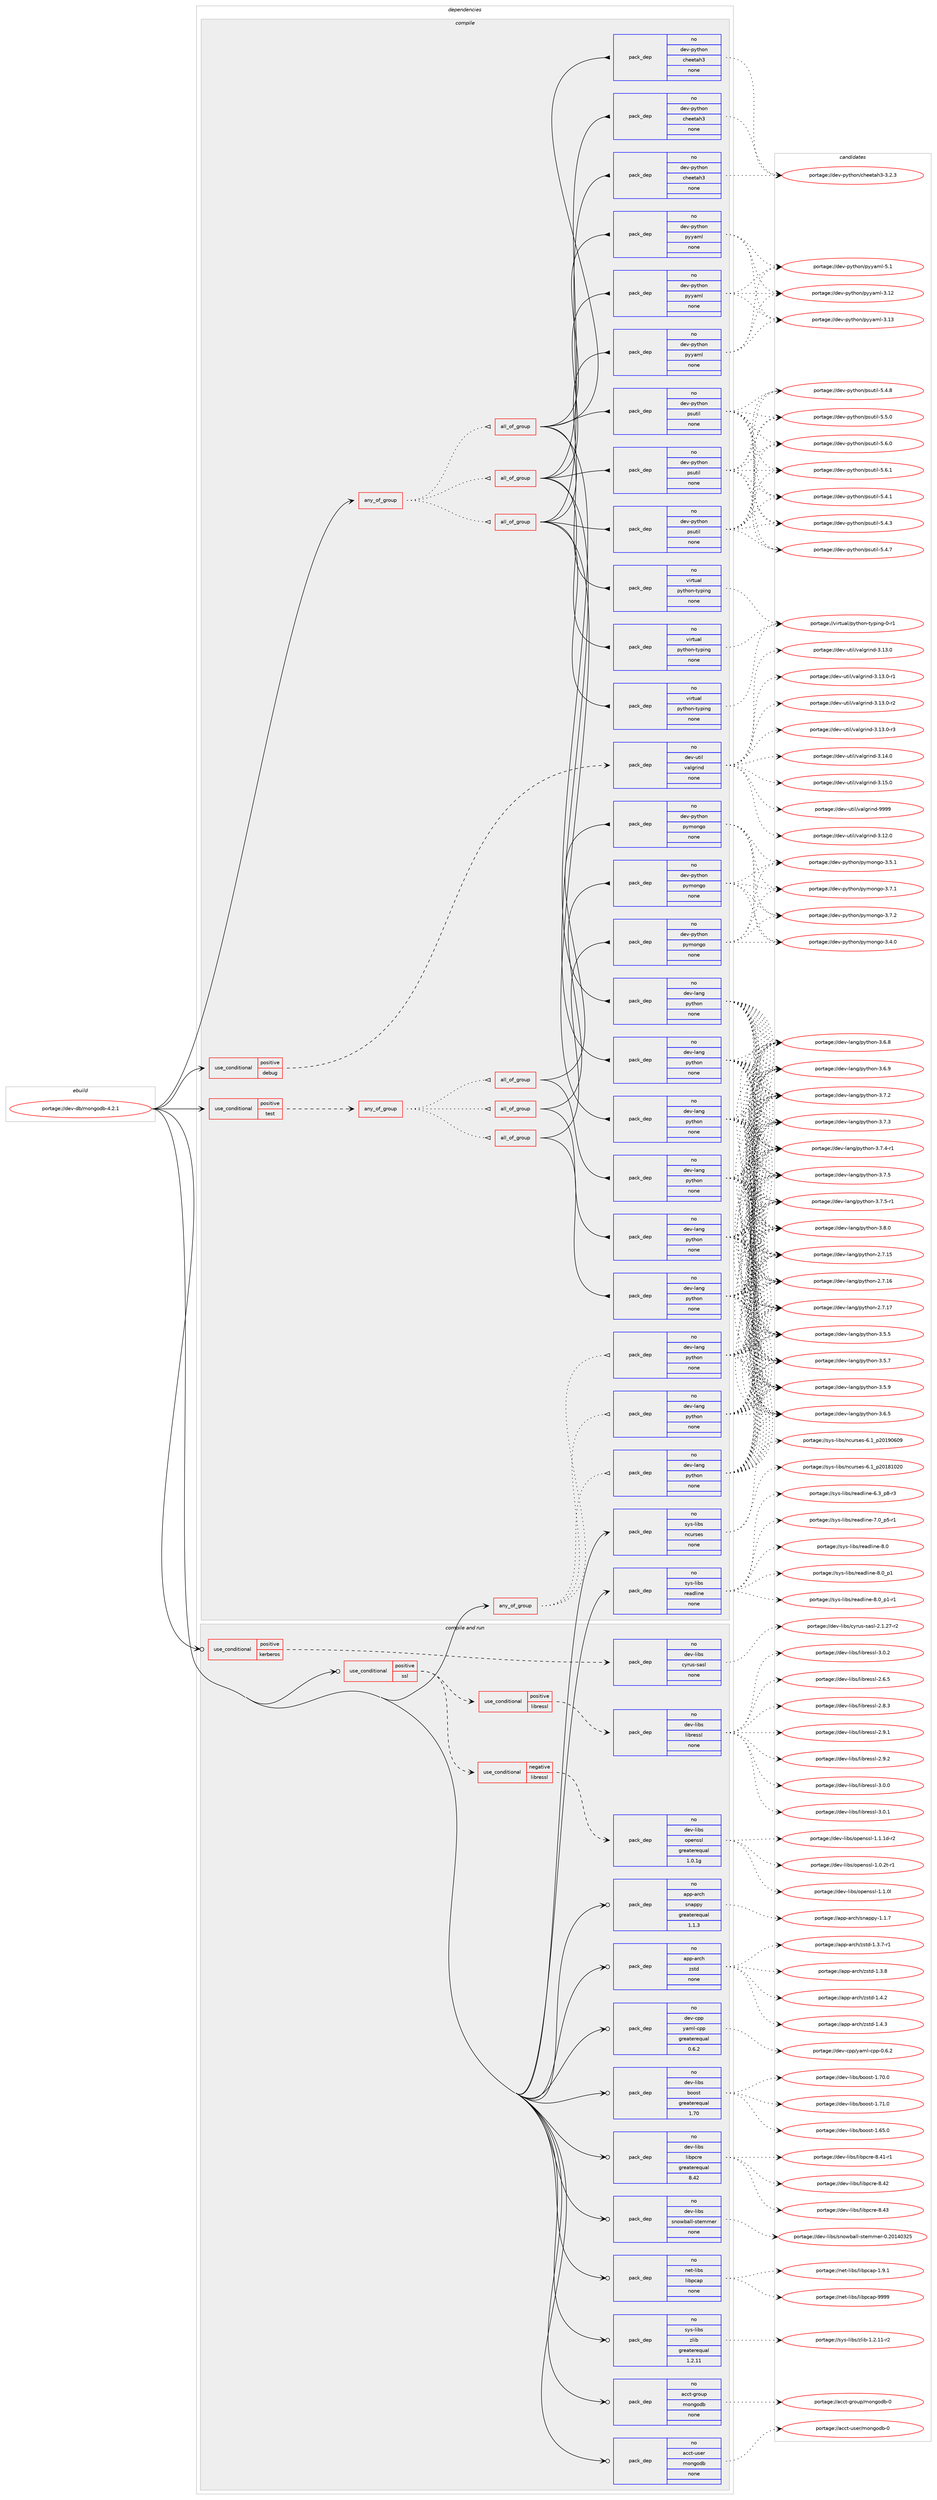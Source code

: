 digraph prolog {

# *************
# Graph options
# *************

newrank=true;
concentrate=true;
compound=true;
graph [rankdir=LR,fontname=Helvetica,fontsize=10,ranksep=1.5];#, ranksep=2.5, nodesep=0.2];
edge  [arrowhead=vee];
node  [fontname=Helvetica,fontsize=10];

# **********
# The ebuild
# **********

subgraph cluster_leftcol {
color=gray;
rank=same;
label=<<i>ebuild</i>>;
id [label="portage://dev-db/mongodb-4.2.1", color=red, width=4, href="../dev-db/mongodb-4.2.1.svg"];
}

# ****************
# The dependencies
# ****************

subgraph cluster_midcol {
color=gray;
label=<<i>dependencies</i>>;
subgraph cluster_compile {
fillcolor="#eeeeee";
style=filled;
label=<<i>compile</i>>;
subgraph any1168 {
dependency54895 [label=<<TABLE BORDER="0" CELLBORDER="1" CELLSPACING="0" CELLPADDING="4"><TR><TD CELLPADDING="10">any_of_group</TD></TR></TABLE>>, shape=none, color=red];subgraph all50 {
dependency54896 [label=<<TABLE BORDER="0" CELLBORDER="1" CELLSPACING="0" CELLPADDING="4"><TR><TD CELLPADDING="10">all_of_group</TD></TR></TABLE>>, shape=none, color=red];subgraph pack41234 {
dependency54897 [label=<<TABLE BORDER="0" CELLBORDER="1" CELLSPACING="0" CELLPADDING="4" WIDTH="220"><TR><TD ROWSPAN="6" CELLPADDING="30">pack_dep</TD></TR><TR><TD WIDTH="110">no</TD></TR><TR><TD>dev-lang</TD></TR><TR><TD>python</TD></TR><TR><TD>none</TD></TR><TR><TD></TD></TR></TABLE>>, shape=none, color=blue];
}
dependency54896:e -> dependency54897:w [weight=20,style="solid",arrowhead="inv"];
subgraph pack41235 {
dependency54898 [label=<<TABLE BORDER="0" CELLBORDER="1" CELLSPACING="0" CELLPADDING="4" WIDTH="220"><TR><TD ROWSPAN="6" CELLPADDING="30">pack_dep</TD></TR><TR><TD WIDTH="110">no</TD></TR><TR><TD>dev-python</TD></TR><TR><TD>cheetah3</TD></TR><TR><TD>none</TD></TR><TR><TD></TD></TR></TABLE>>, shape=none, color=blue];
}
dependency54896:e -> dependency54898:w [weight=20,style="solid",arrowhead="inv"];
subgraph pack41236 {
dependency54899 [label=<<TABLE BORDER="0" CELLBORDER="1" CELLSPACING="0" CELLPADDING="4" WIDTH="220"><TR><TD ROWSPAN="6" CELLPADDING="30">pack_dep</TD></TR><TR><TD WIDTH="110">no</TD></TR><TR><TD>dev-python</TD></TR><TR><TD>psutil</TD></TR><TR><TD>none</TD></TR><TR><TD></TD></TR></TABLE>>, shape=none, color=blue];
}
dependency54896:e -> dependency54899:w [weight=20,style="solid",arrowhead="inv"];
subgraph pack41237 {
dependency54900 [label=<<TABLE BORDER="0" CELLBORDER="1" CELLSPACING="0" CELLPADDING="4" WIDTH="220"><TR><TD ROWSPAN="6" CELLPADDING="30">pack_dep</TD></TR><TR><TD WIDTH="110">no</TD></TR><TR><TD>dev-python</TD></TR><TR><TD>pyyaml</TD></TR><TR><TD>none</TD></TR><TR><TD></TD></TR></TABLE>>, shape=none, color=blue];
}
dependency54896:e -> dependency54900:w [weight=20,style="solid",arrowhead="inv"];
subgraph pack41238 {
dependency54901 [label=<<TABLE BORDER="0" CELLBORDER="1" CELLSPACING="0" CELLPADDING="4" WIDTH="220"><TR><TD ROWSPAN="6" CELLPADDING="30">pack_dep</TD></TR><TR><TD WIDTH="110">no</TD></TR><TR><TD>virtual</TD></TR><TR><TD>python-typing</TD></TR><TR><TD>none</TD></TR><TR><TD></TD></TR></TABLE>>, shape=none, color=blue];
}
dependency54896:e -> dependency54901:w [weight=20,style="solid",arrowhead="inv"];
}
dependency54895:e -> dependency54896:w [weight=20,style="dotted",arrowhead="oinv"];
subgraph all51 {
dependency54902 [label=<<TABLE BORDER="0" CELLBORDER="1" CELLSPACING="0" CELLPADDING="4"><TR><TD CELLPADDING="10">all_of_group</TD></TR></TABLE>>, shape=none, color=red];subgraph pack41239 {
dependency54903 [label=<<TABLE BORDER="0" CELLBORDER="1" CELLSPACING="0" CELLPADDING="4" WIDTH="220"><TR><TD ROWSPAN="6" CELLPADDING="30">pack_dep</TD></TR><TR><TD WIDTH="110">no</TD></TR><TR><TD>dev-lang</TD></TR><TR><TD>python</TD></TR><TR><TD>none</TD></TR><TR><TD></TD></TR></TABLE>>, shape=none, color=blue];
}
dependency54902:e -> dependency54903:w [weight=20,style="solid",arrowhead="inv"];
subgraph pack41240 {
dependency54904 [label=<<TABLE BORDER="0" CELLBORDER="1" CELLSPACING="0" CELLPADDING="4" WIDTH="220"><TR><TD ROWSPAN="6" CELLPADDING="30">pack_dep</TD></TR><TR><TD WIDTH="110">no</TD></TR><TR><TD>dev-python</TD></TR><TR><TD>cheetah3</TD></TR><TR><TD>none</TD></TR><TR><TD></TD></TR></TABLE>>, shape=none, color=blue];
}
dependency54902:e -> dependency54904:w [weight=20,style="solid",arrowhead="inv"];
subgraph pack41241 {
dependency54905 [label=<<TABLE BORDER="0" CELLBORDER="1" CELLSPACING="0" CELLPADDING="4" WIDTH="220"><TR><TD ROWSPAN="6" CELLPADDING="30">pack_dep</TD></TR><TR><TD WIDTH="110">no</TD></TR><TR><TD>dev-python</TD></TR><TR><TD>psutil</TD></TR><TR><TD>none</TD></TR><TR><TD></TD></TR></TABLE>>, shape=none, color=blue];
}
dependency54902:e -> dependency54905:w [weight=20,style="solid",arrowhead="inv"];
subgraph pack41242 {
dependency54906 [label=<<TABLE BORDER="0" CELLBORDER="1" CELLSPACING="0" CELLPADDING="4" WIDTH="220"><TR><TD ROWSPAN="6" CELLPADDING="30">pack_dep</TD></TR><TR><TD WIDTH="110">no</TD></TR><TR><TD>dev-python</TD></TR><TR><TD>pyyaml</TD></TR><TR><TD>none</TD></TR><TR><TD></TD></TR></TABLE>>, shape=none, color=blue];
}
dependency54902:e -> dependency54906:w [weight=20,style="solid",arrowhead="inv"];
subgraph pack41243 {
dependency54907 [label=<<TABLE BORDER="0" CELLBORDER="1" CELLSPACING="0" CELLPADDING="4" WIDTH="220"><TR><TD ROWSPAN="6" CELLPADDING="30">pack_dep</TD></TR><TR><TD WIDTH="110">no</TD></TR><TR><TD>virtual</TD></TR><TR><TD>python-typing</TD></TR><TR><TD>none</TD></TR><TR><TD></TD></TR></TABLE>>, shape=none, color=blue];
}
dependency54902:e -> dependency54907:w [weight=20,style="solid",arrowhead="inv"];
}
dependency54895:e -> dependency54902:w [weight=20,style="dotted",arrowhead="oinv"];
subgraph all52 {
dependency54908 [label=<<TABLE BORDER="0" CELLBORDER="1" CELLSPACING="0" CELLPADDING="4"><TR><TD CELLPADDING="10">all_of_group</TD></TR></TABLE>>, shape=none, color=red];subgraph pack41244 {
dependency54909 [label=<<TABLE BORDER="0" CELLBORDER="1" CELLSPACING="0" CELLPADDING="4" WIDTH="220"><TR><TD ROWSPAN="6" CELLPADDING="30">pack_dep</TD></TR><TR><TD WIDTH="110">no</TD></TR><TR><TD>dev-lang</TD></TR><TR><TD>python</TD></TR><TR><TD>none</TD></TR><TR><TD></TD></TR></TABLE>>, shape=none, color=blue];
}
dependency54908:e -> dependency54909:w [weight=20,style="solid",arrowhead="inv"];
subgraph pack41245 {
dependency54910 [label=<<TABLE BORDER="0" CELLBORDER="1" CELLSPACING="0" CELLPADDING="4" WIDTH="220"><TR><TD ROWSPAN="6" CELLPADDING="30">pack_dep</TD></TR><TR><TD WIDTH="110">no</TD></TR><TR><TD>dev-python</TD></TR><TR><TD>cheetah3</TD></TR><TR><TD>none</TD></TR><TR><TD></TD></TR></TABLE>>, shape=none, color=blue];
}
dependency54908:e -> dependency54910:w [weight=20,style="solid",arrowhead="inv"];
subgraph pack41246 {
dependency54911 [label=<<TABLE BORDER="0" CELLBORDER="1" CELLSPACING="0" CELLPADDING="4" WIDTH="220"><TR><TD ROWSPAN="6" CELLPADDING="30">pack_dep</TD></TR><TR><TD WIDTH="110">no</TD></TR><TR><TD>dev-python</TD></TR><TR><TD>psutil</TD></TR><TR><TD>none</TD></TR><TR><TD></TD></TR></TABLE>>, shape=none, color=blue];
}
dependency54908:e -> dependency54911:w [weight=20,style="solid",arrowhead="inv"];
subgraph pack41247 {
dependency54912 [label=<<TABLE BORDER="0" CELLBORDER="1" CELLSPACING="0" CELLPADDING="4" WIDTH="220"><TR><TD ROWSPAN="6" CELLPADDING="30">pack_dep</TD></TR><TR><TD WIDTH="110">no</TD></TR><TR><TD>dev-python</TD></TR><TR><TD>pyyaml</TD></TR><TR><TD>none</TD></TR><TR><TD></TD></TR></TABLE>>, shape=none, color=blue];
}
dependency54908:e -> dependency54912:w [weight=20,style="solid",arrowhead="inv"];
subgraph pack41248 {
dependency54913 [label=<<TABLE BORDER="0" CELLBORDER="1" CELLSPACING="0" CELLPADDING="4" WIDTH="220"><TR><TD ROWSPAN="6" CELLPADDING="30">pack_dep</TD></TR><TR><TD WIDTH="110">no</TD></TR><TR><TD>virtual</TD></TR><TR><TD>python-typing</TD></TR><TR><TD>none</TD></TR><TR><TD></TD></TR></TABLE>>, shape=none, color=blue];
}
dependency54908:e -> dependency54913:w [weight=20,style="solid",arrowhead="inv"];
}
dependency54895:e -> dependency54908:w [weight=20,style="dotted",arrowhead="oinv"];
}
id:e -> dependency54895:w [weight=20,style="solid",arrowhead="vee"];
subgraph any1169 {
dependency54914 [label=<<TABLE BORDER="0" CELLBORDER="1" CELLSPACING="0" CELLPADDING="4"><TR><TD CELLPADDING="10">any_of_group</TD></TR></TABLE>>, shape=none, color=red];subgraph pack41249 {
dependency54915 [label=<<TABLE BORDER="0" CELLBORDER="1" CELLSPACING="0" CELLPADDING="4" WIDTH="220"><TR><TD ROWSPAN="6" CELLPADDING="30">pack_dep</TD></TR><TR><TD WIDTH="110">no</TD></TR><TR><TD>dev-lang</TD></TR><TR><TD>python</TD></TR><TR><TD>none</TD></TR><TR><TD></TD></TR></TABLE>>, shape=none, color=blue];
}
dependency54914:e -> dependency54915:w [weight=20,style="dotted",arrowhead="oinv"];
subgraph pack41250 {
dependency54916 [label=<<TABLE BORDER="0" CELLBORDER="1" CELLSPACING="0" CELLPADDING="4" WIDTH="220"><TR><TD ROWSPAN="6" CELLPADDING="30">pack_dep</TD></TR><TR><TD WIDTH="110">no</TD></TR><TR><TD>dev-lang</TD></TR><TR><TD>python</TD></TR><TR><TD>none</TD></TR><TR><TD></TD></TR></TABLE>>, shape=none, color=blue];
}
dependency54914:e -> dependency54916:w [weight=20,style="dotted",arrowhead="oinv"];
subgraph pack41251 {
dependency54917 [label=<<TABLE BORDER="0" CELLBORDER="1" CELLSPACING="0" CELLPADDING="4" WIDTH="220"><TR><TD ROWSPAN="6" CELLPADDING="30">pack_dep</TD></TR><TR><TD WIDTH="110">no</TD></TR><TR><TD>dev-lang</TD></TR><TR><TD>python</TD></TR><TR><TD>none</TD></TR><TR><TD></TD></TR></TABLE>>, shape=none, color=blue];
}
dependency54914:e -> dependency54917:w [weight=20,style="dotted",arrowhead="oinv"];
}
id:e -> dependency54914:w [weight=20,style="solid",arrowhead="vee"];
subgraph cond12446 {
dependency54918 [label=<<TABLE BORDER="0" CELLBORDER="1" CELLSPACING="0" CELLPADDING="4"><TR><TD ROWSPAN="3" CELLPADDING="10">use_conditional</TD></TR><TR><TD>positive</TD></TR><TR><TD>debug</TD></TR></TABLE>>, shape=none, color=red];
subgraph pack41252 {
dependency54919 [label=<<TABLE BORDER="0" CELLBORDER="1" CELLSPACING="0" CELLPADDING="4" WIDTH="220"><TR><TD ROWSPAN="6" CELLPADDING="30">pack_dep</TD></TR><TR><TD WIDTH="110">no</TD></TR><TR><TD>dev-util</TD></TR><TR><TD>valgrind</TD></TR><TR><TD>none</TD></TR><TR><TD></TD></TR></TABLE>>, shape=none, color=blue];
}
dependency54918:e -> dependency54919:w [weight=20,style="dashed",arrowhead="vee"];
}
id:e -> dependency54918:w [weight=20,style="solid",arrowhead="vee"];
subgraph cond12447 {
dependency54920 [label=<<TABLE BORDER="0" CELLBORDER="1" CELLSPACING="0" CELLPADDING="4"><TR><TD ROWSPAN="3" CELLPADDING="10">use_conditional</TD></TR><TR><TD>positive</TD></TR><TR><TD>test</TD></TR></TABLE>>, shape=none, color=red];
subgraph any1170 {
dependency54921 [label=<<TABLE BORDER="0" CELLBORDER="1" CELLSPACING="0" CELLPADDING="4"><TR><TD CELLPADDING="10">any_of_group</TD></TR></TABLE>>, shape=none, color=red];subgraph all53 {
dependency54922 [label=<<TABLE BORDER="0" CELLBORDER="1" CELLSPACING="0" CELLPADDING="4"><TR><TD CELLPADDING="10">all_of_group</TD></TR></TABLE>>, shape=none, color=red];subgraph pack41253 {
dependency54923 [label=<<TABLE BORDER="0" CELLBORDER="1" CELLSPACING="0" CELLPADDING="4" WIDTH="220"><TR><TD ROWSPAN="6" CELLPADDING="30">pack_dep</TD></TR><TR><TD WIDTH="110">no</TD></TR><TR><TD>dev-lang</TD></TR><TR><TD>python</TD></TR><TR><TD>none</TD></TR><TR><TD></TD></TR></TABLE>>, shape=none, color=blue];
}
dependency54922:e -> dependency54923:w [weight=20,style="solid",arrowhead="inv"];
subgraph pack41254 {
dependency54924 [label=<<TABLE BORDER="0" CELLBORDER="1" CELLSPACING="0" CELLPADDING="4" WIDTH="220"><TR><TD ROWSPAN="6" CELLPADDING="30">pack_dep</TD></TR><TR><TD WIDTH="110">no</TD></TR><TR><TD>dev-python</TD></TR><TR><TD>pymongo</TD></TR><TR><TD>none</TD></TR><TR><TD></TD></TR></TABLE>>, shape=none, color=blue];
}
dependency54922:e -> dependency54924:w [weight=20,style="solid",arrowhead="inv"];
}
dependency54921:e -> dependency54922:w [weight=20,style="dotted",arrowhead="oinv"];
subgraph all54 {
dependency54925 [label=<<TABLE BORDER="0" CELLBORDER="1" CELLSPACING="0" CELLPADDING="4"><TR><TD CELLPADDING="10">all_of_group</TD></TR></TABLE>>, shape=none, color=red];subgraph pack41255 {
dependency54926 [label=<<TABLE BORDER="0" CELLBORDER="1" CELLSPACING="0" CELLPADDING="4" WIDTH="220"><TR><TD ROWSPAN="6" CELLPADDING="30">pack_dep</TD></TR><TR><TD WIDTH="110">no</TD></TR><TR><TD>dev-lang</TD></TR><TR><TD>python</TD></TR><TR><TD>none</TD></TR><TR><TD></TD></TR></TABLE>>, shape=none, color=blue];
}
dependency54925:e -> dependency54926:w [weight=20,style="solid",arrowhead="inv"];
subgraph pack41256 {
dependency54927 [label=<<TABLE BORDER="0" CELLBORDER="1" CELLSPACING="0" CELLPADDING="4" WIDTH="220"><TR><TD ROWSPAN="6" CELLPADDING="30">pack_dep</TD></TR><TR><TD WIDTH="110">no</TD></TR><TR><TD>dev-python</TD></TR><TR><TD>pymongo</TD></TR><TR><TD>none</TD></TR><TR><TD></TD></TR></TABLE>>, shape=none, color=blue];
}
dependency54925:e -> dependency54927:w [weight=20,style="solid",arrowhead="inv"];
}
dependency54921:e -> dependency54925:w [weight=20,style="dotted",arrowhead="oinv"];
subgraph all55 {
dependency54928 [label=<<TABLE BORDER="0" CELLBORDER="1" CELLSPACING="0" CELLPADDING="4"><TR><TD CELLPADDING="10">all_of_group</TD></TR></TABLE>>, shape=none, color=red];subgraph pack41257 {
dependency54929 [label=<<TABLE BORDER="0" CELLBORDER="1" CELLSPACING="0" CELLPADDING="4" WIDTH="220"><TR><TD ROWSPAN="6" CELLPADDING="30">pack_dep</TD></TR><TR><TD WIDTH="110">no</TD></TR><TR><TD>dev-lang</TD></TR><TR><TD>python</TD></TR><TR><TD>none</TD></TR><TR><TD></TD></TR></TABLE>>, shape=none, color=blue];
}
dependency54928:e -> dependency54929:w [weight=20,style="solid",arrowhead="inv"];
subgraph pack41258 {
dependency54930 [label=<<TABLE BORDER="0" CELLBORDER="1" CELLSPACING="0" CELLPADDING="4" WIDTH="220"><TR><TD ROWSPAN="6" CELLPADDING="30">pack_dep</TD></TR><TR><TD WIDTH="110">no</TD></TR><TR><TD>dev-python</TD></TR><TR><TD>pymongo</TD></TR><TR><TD>none</TD></TR><TR><TD></TD></TR></TABLE>>, shape=none, color=blue];
}
dependency54928:e -> dependency54930:w [weight=20,style="solid",arrowhead="inv"];
}
dependency54921:e -> dependency54928:w [weight=20,style="dotted",arrowhead="oinv"];
}
dependency54920:e -> dependency54921:w [weight=20,style="dashed",arrowhead="vee"];
}
id:e -> dependency54920:w [weight=20,style="solid",arrowhead="vee"];
subgraph pack41259 {
dependency54931 [label=<<TABLE BORDER="0" CELLBORDER="1" CELLSPACING="0" CELLPADDING="4" WIDTH="220"><TR><TD ROWSPAN="6" CELLPADDING="30">pack_dep</TD></TR><TR><TD WIDTH="110">no</TD></TR><TR><TD>sys-libs</TD></TR><TR><TD>ncurses</TD></TR><TR><TD>none</TD></TR><TR><TD></TD></TR></TABLE>>, shape=none, color=blue];
}
id:e -> dependency54931:w [weight=20,style="solid",arrowhead="vee"];
subgraph pack41260 {
dependency54932 [label=<<TABLE BORDER="0" CELLBORDER="1" CELLSPACING="0" CELLPADDING="4" WIDTH="220"><TR><TD ROWSPAN="6" CELLPADDING="30">pack_dep</TD></TR><TR><TD WIDTH="110">no</TD></TR><TR><TD>sys-libs</TD></TR><TR><TD>readline</TD></TR><TR><TD>none</TD></TR><TR><TD></TD></TR></TABLE>>, shape=none, color=blue];
}
id:e -> dependency54932:w [weight=20,style="solid",arrowhead="vee"];
}
subgraph cluster_compileandrun {
fillcolor="#eeeeee";
style=filled;
label=<<i>compile and run</i>>;
subgraph cond12448 {
dependency54933 [label=<<TABLE BORDER="0" CELLBORDER="1" CELLSPACING="0" CELLPADDING="4"><TR><TD ROWSPAN="3" CELLPADDING="10">use_conditional</TD></TR><TR><TD>positive</TD></TR><TR><TD>kerberos</TD></TR></TABLE>>, shape=none, color=red];
subgraph pack41261 {
dependency54934 [label=<<TABLE BORDER="0" CELLBORDER="1" CELLSPACING="0" CELLPADDING="4" WIDTH="220"><TR><TD ROWSPAN="6" CELLPADDING="30">pack_dep</TD></TR><TR><TD WIDTH="110">no</TD></TR><TR><TD>dev-libs</TD></TR><TR><TD>cyrus-sasl</TD></TR><TR><TD>none</TD></TR><TR><TD></TD></TR></TABLE>>, shape=none, color=blue];
}
dependency54933:e -> dependency54934:w [weight=20,style="dashed",arrowhead="vee"];
}
id:e -> dependency54933:w [weight=20,style="solid",arrowhead="odotvee"];
subgraph cond12449 {
dependency54935 [label=<<TABLE BORDER="0" CELLBORDER="1" CELLSPACING="0" CELLPADDING="4"><TR><TD ROWSPAN="3" CELLPADDING="10">use_conditional</TD></TR><TR><TD>positive</TD></TR><TR><TD>ssl</TD></TR></TABLE>>, shape=none, color=red];
subgraph cond12450 {
dependency54936 [label=<<TABLE BORDER="0" CELLBORDER="1" CELLSPACING="0" CELLPADDING="4"><TR><TD ROWSPAN="3" CELLPADDING="10">use_conditional</TD></TR><TR><TD>negative</TD></TR><TR><TD>libressl</TD></TR></TABLE>>, shape=none, color=red];
subgraph pack41262 {
dependency54937 [label=<<TABLE BORDER="0" CELLBORDER="1" CELLSPACING="0" CELLPADDING="4" WIDTH="220"><TR><TD ROWSPAN="6" CELLPADDING="30">pack_dep</TD></TR><TR><TD WIDTH="110">no</TD></TR><TR><TD>dev-libs</TD></TR><TR><TD>openssl</TD></TR><TR><TD>greaterequal</TD></TR><TR><TD>1.0.1g</TD></TR></TABLE>>, shape=none, color=blue];
}
dependency54936:e -> dependency54937:w [weight=20,style="dashed",arrowhead="vee"];
}
dependency54935:e -> dependency54936:w [weight=20,style="dashed",arrowhead="vee"];
subgraph cond12451 {
dependency54938 [label=<<TABLE BORDER="0" CELLBORDER="1" CELLSPACING="0" CELLPADDING="4"><TR><TD ROWSPAN="3" CELLPADDING="10">use_conditional</TD></TR><TR><TD>positive</TD></TR><TR><TD>libressl</TD></TR></TABLE>>, shape=none, color=red];
subgraph pack41263 {
dependency54939 [label=<<TABLE BORDER="0" CELLBORDER="1" CELLSPACING="0" CELLPADDING="4" WIDTH="220"><TR><TD ROWSPAN="6" CELLPADDING="30">pack_dep</TD></TR><TR><TD WIDTH="110">no</TD></TR><TR><TD>dev-libs</TD></TR><TR><TD>libressl</TD></TR><TR><TD>none</TD></TR><TR><TD></TD></TR></TABLE>>, shape=none, color=blue];
}
dependency54938:e -> dependency54939:w [weight=20,style="dashed",arrowhead="vee"];
}
dependency54935:e -> dependency54938:w [weight=20,style="dashed",arrowhead="vee"];
}
id:e -> dependency54935:w [weight=20,style="solid",arrowhead="odotvee"];
subgraph pack41264 {
dependency54940 [label=<<TABLE BORDER="0" CELLBORDER="1" CELLSPACING="0" CELLPADDING="4" WIDTH="220"><TR><TD ROWSPAN="6" CELLPADDING="30">pack_dep</TD></TR><TR><TD WIDTH="110">no</TD></TR><TR><TD>acct-group</TD></TR><TR><TD>mongodb</TD></TR><TR><TD>none</TD></TR><TR><TD></TD></TR></TABLE>>, shape=none, color=blue];
}
id:e -> dependency54940:w [weight=20,style="solid",arrowhead="odotvee"];
subgraph pack41265 {
dependency54941 [label=<<TABLE BORDER="0" CELLBORDER="1" CELLSPACING="0" CELLPADDING="4" WIDTH="220"><TR><TD ROWSPAN="6" CELLPADDING="30">pack_dep</TD></TR><TR><TD WIDTH="110">no</TD></TR><TR><TD>acct-user</TD></TR><TR><TD>mongodb</TD></TR><TR><TD>none</TD></TR><TR><TD></TD></TR></TABLE>>, shape=none, color=blue];
}
id:e -> dependency54941:w [weight=20,style="solid",arrowhead="odotvee"];
subgraph pack41266 {
dependency54942 [label=<<TABLE BORDER="0" CELLBORDER="1" CELLSPACING="0" CELLPADDING="4" WIDTH="220"><TR><TD ROWSPAN="6" CELLPADDING="30">pack_dep</TD></TR><TR><TD WIDTH="110">no</TD></TR><TR><TD>app-arch</TD></TR><TR><TD>snappy</TD></TR><TR><TD>greaterequal</TD></TR><TR><TD>1.1.3</TD></TR></TABLE>>, shape=none, color=blue];
}
id:e -> dependency54942:w [weight=20,style="solid",arrowhead="odotvee"];
subgraph pack41267 {
dependency54943 [label=<<TABLE BORDER="0" CELLBORDER="1" CELLSPACING="0" CELLPADDING="4" WIDTH="220"><TR><TD ROWSPAN="6" CELLPADDING="30">pack_dep</TD></TR><TR><TD WIDTH="110">no</TD></TR><TR><TD>app-arch</TD></TR><TR><TD>zstd</TD></TR><TR><TD>none</TD></TR><TR><TD></TD></TR></TABLE>>, shape=none, color=blue];
}
id:e -> dependency54943:w [weight=20,style="solid",arrowhead="odotvee"];
subgraph pack41268 {
dependency54944 [label=<<TABLE BORDER="0" CELLBORDER="1" CELLSPACING="0" CELLPADDING="4" WIDTH="220"><TR><TD ROWSPAN="6" CELLPADDING="30">pack_dep</TD></TR><TR><TD WIDTH="110">no</TD></TR><TR><TD>dev-cpp</TD></TR><TR><TD>yaml-cpp</TD></TR><TR><TD>greaterequal</TD></TR><TR><TD>0.6.2</TD></TR></TABLE>>, shape=none, color=blue];
}
id:e -> dependency54944:w [weight=20,style="solid",arrowhead="odotvee"];
subgraph pack41269 {
dependency54945 [label=<<TABLE BORDER="0" CELLBORDER="1" CELLSPACING="0" CELLPADDING="4" WIDTH="220"><TR><TD ROWSPAN="6" CELLPADDING="30">pack_dep</TD></TR><TR><TD WIDTH="110">no</TD></TR><TR><TD>dev-libs</TD></TR><TR><TD>boost</TD></TR><TR><TD>greaterequal</TD></TR><TR><TD>1.70</TD></TR></TABLE>>, shape=none, color=blue];
}
id:e -> dependency54945:w [weight=20,style="solid",arrowhead="odotvee"];
subgraph pack41270 {
dependency54946 [label=<<TABLE BORDER="0" CELLBORDER="1" CELLSPACING="0" CELLPADDING="4" WIDTH="220"><TR><TD ROWSPAN="6" CELLPADDING="30">pack_dep</TD></TR><TR><TD WIDTH="110">no</TD></TR><TR><TD>dev-libs</TD></TR><TR><TD>libpcre</TD></TR><TR><TD>greaterequal</TD></TR><TR><TD>8.42</TD></TR></TABLE>>, shape=none, color=blue];
}
id:e -> dependency54946:w [weight=20,style="solid",arrowhead="odotvee"];
subgraph pack41271 {
dependency54947 [label=<<TABLE BORDER="0" CELLBORDER="1" CELLSPACING="0" CELLPADDING="4" WIDTH="220"><TR><TD ROWSPAN="6" CELLPADDING="30">pack_dep</TD></TR><TR><TD WIDTH="110">no</TD></TR><TR><TD>dev-libs</TD></TR><TR><TD>snowball-stemmer</TD></TR><TR><TD>none</TD></TR><TR><TD></TD></TR></TABLE>>, shape=none, color=blue];
}
id:e -> dependency54947:w [weight=20,style="solid",arrowhead="odotvee"];
subgraph pack41272 {
dependency54948 [label=<<TABLE BORDER="0" CELLBORDER="1" CELLSPACING="0" CELLPADDING="4" WIDTH="220"><TR><TD ROWSPAN="6" CELLPADDING="30">pack_dep</TD></TR><TR><TD WIDTH="110">no</TD></TR><TR><TD>net-libs</TD></TR><TR><TD>libpcap</TD></TR><TR><TD>none</TD></TR><TR><TD></TD></TR></TABLE>>, shape=none, color=blue];
}
id:e -> dependency54948:w [weight=20,style="solid",arrowhead="odotvee"];
subgraph pack41273 {
dependency54949 [label=<<TABLE BORDER="0" CELLBORDER="1" CELLSPACING="0" CELLPADDING="4" WIDTH="220"><TR><TD ROWSPAN="6" CELLPADDING="30">pack_dep</TD></TR><TR><TD WIDTH="110">no</TD></TR><TR><TD>sys-libs</TD></TR><TR><TD>zlib</TD></TR><TR><TD>greaterequal</TD></TR><TR><TD>1.2.11</TD></TR></TABLE>>, shape=none, color=blue];
}
id:e -> dependency54949:w [weight=20,style="solid",arrowhead="odotvee"];
}
subgraph cluster_run {
fillcolor="#eeeeee";
style=filled;
label=<<i>run</i>>;
}
}

# **************
# The candidates
# **************

subgraph cluster_choices {
rank=same;
color=gray;
label=<<i>candidates</i>>;

subgraph choice41234 {
color=black;
nodesep=1;
choiceportage10010111845108971101034711212111610411111045504655464953 [label="portage://dev-lang/python-2.7.15", color=red, width=4,href="../dev-lang/python-2.7.15.svg"];
choiceportage10010111845108971101034711212111610411111045504655464954 [label="portage://dev-lang/python-2.7.16", color=red, width=4,href="../dev-lang/python-2.7.16.svg"];
choiceportage10010111845108971101034711212111610411111045504655464955 [label="portage://dev-lang/python-2.7.17", color=red, width=4,href="../dev-lang/python-2.7.17.svg"];
choiceportage100101118451089711010347112121116104111110455146534653 [label="portage://dev-lang/python-3.5.5", color=red, width=4,href="../dev-lang/python-3.5.5.svg"];
choiceportage100101118451089711010347112121116104111110455146534655 [label="portage://dev-lang/python-3.5.7", color=red, width=4,href="../dev-lang/python-3.5.7.svg"];
choiceportage100101118451089711010347112121116104111110455146534657 [label="portage://dev-lang/python-3.5.9", color=red, width=4,href="../dev-lang/python-3.5.9.svg"];
choiceportage100101118451089711010347112121116104111110455146544653 [label="portage://dev-lang/python-3.6.5", color=red, width=4,href="../dev-lang/python-3.6.5.svg"];
choiceportage100101118451089711010347112121116104111110455146544656 [label="portage://dev-lang/python-3.6.8", color=red, width=4,href="../dev-lang/python-3.6.8.svg"];
choiceportage100101118451089711010347112121116104111110455146544657 [label="portage://dev-lang/python-3.6.9", color=red, width=4,href="../dev-lang/python-3.6.9.svg"];
choiceportage100101118451089711010347112121116104111110455146554650 [label="portage://dev-lang/python-3.7.2", color=red, width=4,href="../dev-lang/python-3.7.2.svg"];
choiceportage100101118451089711010347112121116104111110455146554651 [label="portage://dev-lang/python-3.7.3", color=red, width=4,href="../dev-lang/python-3.7.3.svg"];
choiceportage1001011184510897110103471121211161041111104551465546524511449 [label="portage://dev-lang/python-3.7.4-r1", color=red, width=4,href="../dev-lang/python-3.7.4-r1.svg"];
choiceportage100101118451089711010347112121116104111110455146554653 [label="portage://dev-lang/python-3.7.5", color=red, width=4,href="../dev-lang/python-3.7.5.svg"];
choiceportage1001011184510897110103471121211161041111104551465546534511449 [label="portage://dev-lang/python-3.7.5-r1", color=red, width=4,href="../dev-lang/python-3.7.5-r1.svg"];
choiceportage100101118451089711010347112121116104111110455146564648 [label="portage://dev-lang/python-3.8.0", color=red, width=4,href="../dev-lang/python-3.8.0.svg"];
dependency54897:e -> choiceportage10010111845108971101034711212111610411111045504655464953:w [style=dotted,weight="100"];
dependency54897:e -> choiceportage10010111845108971101034711212111610411111045504655464954:w [style=dotted,weight="100"];
dependency54897:e -> choiceportage10010111845108971101034711212111610411111045504655464955:w [style=dotted,weight="100"];
dependency54897:e -> choiceportage100101118451089711010347112121116104111110455146534653:w [style=dotted,weight="100"];
dependency54897:e -> choiceportage100101118451089711010347112121116104111110455146534655:w [style=dotted,weight="100"];
dependency54897:e -> choiceportage100101118451089711010347112121116104111110455146534657:w [style=dotted,weight="100"];
dependency54897:e -> choiceportage100101118451089711010347112121116104111110455146544653:w [style=dotted,weight="100"];
dependency54897:e -> choiceportage100101118451089711010347112121116104111110455146544656:w [style=dotted,weight="100"];
dependency54897:e -> choiceportage100101118451089711010347112121116104111110455146544657:w [style=dotted,weight="100"];
dependency54897:e -> choiceportage100101118451089711010347112121116104111110455146554650:w [style=dotted,weight="100"];
dependency54897:e -> choiceportage100101118451089711010347112121116104111110455146554651:w [style=dotted,weight="100"];
dependency54897:e -> choiceportage1001011184510897110103471121211161041111104551465546524511449:w [style=dotted,weight="100"];
dependency54897:e -> choiceportage100101118451089711010347112121116104111110455146554653:w [style=dotted,weight="100"];
dependency54897:e -> choiceportage1001011184510897110103471121211161041111104551465546534511449:w [style=dotted,weight="100"];
dependency54897:e -> choiceportage100101118451089711010347112121116104111110455146564648:w [style=dotted,weight="100"];
}
subgraph choice41235 {
color=black;
nodesep=1;
choiceportage1001011184511212111610411111047991041011011169710451455146504651 [label="portage://dev-python/cheetah3-3.2.3", color=red, width=4,href="../dev-python/cheetah3-3.2.3.svg"];
dependency54898:e -> choiceportage1001011184511212111610411111047991041011011169710451455146504651:w [style=dotted,weight="100"];
}
subgraph choice41236 {
color=black;
nodesep=1;
choiceportage1001011184511212111610411111047112115117116105108455346524649 [label="portage://dev-python/psutil-5.4.1", color=red, width=4,href="../dev-python/psutil-5.4.1.svg"];
choiceportage1001011184511212111610411111047112115117116105108455346524651 [label="portage://dev-python/psutil-5.4.3", color=red, width=4,href="../dev-python/psutil-5.4.3.svg"];
choiceportage1001011184511212111610411111047112115117116105108455346524655 [label="portage://dev-python/psutil-5.4.7", color=red, width=4,href="../dev-python/psutil-5.4.7.svg"];
choiceportage1001011184511212111610411111047112115117116105108455346524656 [label="portage://dev-python/psutil-5.4.8", color=red, width=4,href="../dev-python/psutil-5.4.8.svg"];
choiceportage1001011184511212111610411111047112115117116105108455346534648 [label="portage://dev-python/psutil-5.5.0", color=red, width=4,href="../dev-python/psutil-5.5.0.svg"];
choiceportage1001011184511212111610411111047112115117116105108455346544648 [label="portage://dev-python/psutil-5.6.0", color=red, width=4,href="../dev-python/psutil-5.6.0.svg"];
choiceportage1001011184511212111610411111047112115117116105108455346544649 [label="portage://dev-python/psutil-5.6.1", color=red, width=4,href="../dev-python/psutil-5.6.1.svg"];
dependency54899:e -> choiceportage1001011184511212111610411111047112115117116105108455346524649:w [style=dotted,weight="100"];
dependency54899:e -> choiceportage1001011184511212111610411111047112115117116105108455346524651:w [style=dotted,weight="100"];
dependency54899:e -> choiceportage1001011184511212111610411111047112115117116105108455346524655:w [style=dotted,weight="100"];
dependency54899:e -> choiceportage1001011184511212111610411111047112115117116105108455346524656:w [style=dotted,weight="100"];
dependency54899:e -> choiceportage1001011184511212111610411111047112115117116105108455346534648:w [style=dotted,weight="100"];
dependency54899:e -> choiceportage1001011184511212111610411111047112115117116105108455346544648:w [style=dotted,weight="100"];
dependency54899:e -> choiceportage1001011184511212111610411111047112115117116105108455346544649:w [style=dotted,weight="100"];
}
subgraph choice41237 {
color=black;
nodesep=1;
choiceportage1001011184511212111610411111047112121121971091084551464950 [label="portage://dev-python/pyyaml-3.12", color=red, width=4,href="../dev-python/pyyaml-3.12.svg"];
choiceportage1001011184511212111610411111047112121121971091084551464951 [label="portage://dev-python/pyyaml-3.13", color=red, width=4,href="../dev-python/pyyaml-3.13.svg"];
choiceportage10010111845112121116104111110471121211219710910845534649 [label="portage://dev-python/pyyaml-5.1", color=red, width=4,href="../dev-python/pyyaml-5.1.svg"];
dependency54900:e -> choiceportage1001011184511212111610411111047112121121971091084551464950:w [style=dotted,weight="100"];
dependency54900:e -> choiceportage1001011184511212111610411111047112121121971091084551464951:w [style=dotted,weight="100"];
dependency54900:e -> choiceportage10010111845112121116104111110471121211219710910845534649:w [style=dotted,weight="100"];
}
subgraph choice41238 {
color=black;
nodesep=1;
choiceportage11810511411611797108471121211161041111104511612111210511010345484511449 [label="portage://virtual/python-typing-0-r1", color=red, width=4,href="../virtual/python-typing-0-r1.svg"];
dependency54901:e -> choiceportage11810511411611797108471121211161041111104511612111210511010345484511449:w [style=dotted,weight="100"];
}
subgraph choice41239 {
color=black;
nodesep=1;
choiceportage10010111845108971101034711212111610411111045504655464953 [label="portage://dev-lang/python-2.7.15", color=red, width=4,href="../dev-lang/python-2.7.15.svg"];
choiceportage10010111845108971101034711212111610411111045504655464954 [label="portage://dev-lang/python-2.7.16", color=red, width=4,href="../dev-lang/python-2.7.16.svg"];
choiceportage10010111845108971101034711212111610411111045504655464955 [label="portage://dev-lang/python-2.7.17", color=red, width=4,href="../dev-lang/python-2.7.17.svg"];
choiceportage100101118451089711010347112121116104111110455146534653 [label="portage://dev-lang/python-3.5.5", color=red, width=4,href="../dev-lang/python-3.5.5.svg"];
choiceportage100101118451089711010347112121116104111110455146534655 [label="portage://dev-lang/python-3.5.7", color=red, width=4,href="../dev-lang/python-3.5.7.svg"];
choiceportage100101118451089711010347112121116104111110455146534657 [label="portage://dev-lang/python-3.5.9", color=red, width=4,href="../dev-lang/python-3.5.9.svg"];
choiceportage100101118451089711010347112121116104111110455146544653 [label="portage://dev-lang/python-3.6.5", color=red, width=4,href="../dev-lang/python-3.6.5.svg"];
choiceportage100101118451089711010347112121116104111110455146544656 [label="portage://dev-lang/python-3.6.8", color=red, width=4,href="../dev-lang/python-3.6.8.svg"];
choiceportage100101118451089711010347112121116104111110455146544657 [label="portage://dev-lang/python-3.6.9", color=red, width=4,href="../dev-lang/python-3.6.9.svg"];
choiceportage100101118451089711010347112121116104111110455146554650 [label="portage://dev-lang/python-3.7.2", color=red, width=4,href="../dev-lang/python-3.7.2.svg"];
choiceportage100101118451089711010347112121116104111110455146554651 [label="portage://dev-lang/python-3.7.3", color=red, width=4,href="../dev-lang/python-3.7.3.svg"];
choiceportage1001011184510897110103471121211161041111104551465546524511449 [label="portage://dev-lang/python-3.7.4-r1", color=red, width=4,href="../dev-lang/python-3.7.4-r1.svg"];
choiceportage100101118451089711010347112121116104111110455146554653 [label="portage://dev-lang/python-3.7.5", color=red, width=4,href="../dev-lang/python-3.7.5.svg"];
choiceportage1001011184510897110103471121211161041111104551465546534511449 [label="portage://dev-lang/python-3.7.5-r1", color=red, width=4,href="../dev-lang/python-3.7.5-r1.svg"];
choiceportage100101118451089711010347112121116104111110455146564648 [label="portage://dev-lang/python-3.8.0", color=red, width=4,href="../dev-lang/python-3.8.0.svg"];
dependency54903:e -> choiceportage10010111845108971101034711212111610411111045504655464953:w [style=dotted,weight="100"];
dependency54903:e -> choiceportage10010111845108971101034711212111610411111045504655464954:w [style=dotted,weight="100"];
dependency54903:e -> choiceportage10010111845108971101034711212111610411111045504655464955:w [style=dotted,weight="100"];
dependency54903:e -> choiceportage100101118451089711010347112121116104111110455146534653:w [style=dotted,weight="100"];
dependency54903:e -> choiceportage100101118451089711010347112121116104111110455146534655:w [style=dotted,weight="100"];
dependency54903:e -> choiceportage100101118451089711010347112121116104111110455146534657:w [style=dotted,weight="100"];
dependency54903:e -> choiceportage100101118451089711010347112121116104111110455146544653:w [style=dotted,weight="100"];
dependency54903:e -> choiceportage100101118451089711010347112121116104111110455146544656:w [style=dotted,weight="100"];
dependency54903:e -> choiceportage100101118451089711010347112121116104111110455146544657:w [style=dotted,weight="100"];
dependency54903:e -> choiceportage100101118451089711010347112121116104111110455146554650:w [style=dotted,weight="100"];
dependency54903:e -> choiceportage100101118451089711010347112121116104111110455146554651:w [style=dotted,weight="100"];
dependency54903:e -> choiceportage1001011184510897110103471121211161041111104551465546524511449:w [style=dotted,weight="100"];
dependency54903:e -> choiceportage100101118451089711010347112121116104111110455146554653:w [style=dotted,weight="100"];
dependency54903:e -> choiceportage1001011184510897110103471121211161041111104551465546534511449:w [style=dotted,weight="100"];
dependency54903:e -> choiceportage100101118451089711010347112121116104111110455146564648:w [style=dotted,weight="100"];
}
subgraph choice41240 {
color=black;
nodesep=1;
choiceportage1001011184511212111610411111047991041011011169710451455146504651 [label="portage://dev-python/cheetah3-3.2.3", color=red, width=4,href="../dev-python/cheetah3-3.2.3.svg"];
dependency54904:e -> choiceportage1001011184511212111610411111047991041011011169710451455146504651:w [style=dotted,weight="100"];
}
subgraph choice41241 {
color=black;
nodesep=1;
choiceportage1001011184511212111610411111047112115117116105108455346524649 [label="portage://dev-python/psutil-5.4.1", color=red, width=4,href="../dev-python/psutil-5.4.1.svg"];
choiceportage1001011184511212111610411111047112115117116105108455346524651 [label="portage://dev-python/psutil-5.4.3", color=red, width=4,href="../dev-python/psutil-5.4.3.svg"];
choiceportage1001011184511212111610411111047112115117116105108455346524655 [label="portage://dev-python/psutil-5.4.7", color=red, width=4,href="../dev-python/psutil-5.4.7.svg"];
choiceportage1001011184511212111610411111047112115117116105108455346524656 [label="portage://dev-python/psutil-5.4.8", color=red, width=4,href="../dev-python/psutil-5.4.8.svg"];
choiceportage1001011184511212111610411111047112115117116105108455346534648 [label="portage://dev-python/psutil-5.5.0", color=red, width=4,href="../dev-python/psutil-5.5.0.svg"];
choiceportage1001011184511212111610411111047112115117116105108455346544648 [label="portage://dev-python/psutil-5.6.0", color=red, width=4,href="../dev-python/psutil-5.6.0.svg"];
choiceportage1001011184511212111610411111047112115117116105108455346544649 [label="portage://dev-python/psutil-5.6.1", color=red, width=4,href="../dev-python/psutil-5.6.1.svg"];
dependency54905:e -> choiceportage1001011184511212111610411111047112115117116105108455346524649:w [style=dotted,weight="100"];
dependency54905:e -> choiceportage1001011184511212111610411111047112115117116105108455346524651:w [style=dotted,weight="100"];
dependency54905:e -> choiceportage1001011184511212111610411111047112115117116105108455346524655:w [style=dotted,weight="100"];
dependency54905:e -> choiceportage1001011184511212111610411111047112115117116105108455346524656:w [style=dotted,weight="100"];
dependency54905:e -> choiceportage1001011184511212111610411111047112115117116105108455346534648:w [style=dotted,weight="100"];
dependency54905:e -> choiceportage1001011184511212111610411111047112115117116105108455346544648:w [style=dotted,weight="100"];
dependency54905:e -> choiceportage1001011184511212111610411111047112115117116105108455346544649:w [style=dotted,weight="100"];
}
subgraph choice41242 {
color=black;
nodesep=1;
choiceportage1001011184511212111610411111047112121121971091084551464950 [label="portage://dev-python/pyyaml-3.12", color=red, width=4,href="../dev-python/pyyaml-3.12.svg"];
choiceportage1001011184511212111610411111047112121121971091084551464951 [label="portage://dev-python/pyyaml-3.13", color=red, width=4,href="../dev-python/pyyaml-3.13.svg"];
choiceportage10010111845112121116104111110471121211219710910845534649 [label="portage://dev-python/pyyaml-5.1", color=red, width=4,href="../dev-python/pyyaml-5.1.svg"];
dependency54906:e -> choiceportage1001011184511212111610411111047112121121971091084551464950:w [style=dotted,weight="100"];
dependency54906:e -> choiceportage1001011184511212111610411111047112121121971091084551464951:w [style=dotted,weight="100"];
dependency54906:e -> choiceportage10010111845112121116104111110471121211219710910845534649:w [style=dotted,weight="100"];
}
subgraph choice41243 {
color=black;
nodesep=1;
choiceportage11810511411611797108471121211161041111104511612111210511010345484511449 [label="portage://virtual/python-typing-0-r1", color=red, width=4,href="../virtual/python-typing-0-r1.svg"];
dependency54907:e -> choiceportage11810511411611797108471121211161041111104511612111210511010345484511449:w [style=dotted,weight="100"];
}
subgraph choice41244 {
color=black;
nodesep=1;
choiceportage10010111845108971101034711212111610411111045504655464953 [label="portage://dev-lang/python-2.7.15", color=red, width=4,href="../dev-lang/python-2.7.15.svg"];
choiceportage10010111845108971101034711212111610411111045504655464954 [label="portage://dev-lang/python-2.7.16", color=red, width=4,href="../dev-lang/python-2.7.16.svg"];
choiceportage10010111845108971101034711212111610411111045504655464955 [label="portage://dev-lang/python-2.7.17", color=red, width=4,href="../dev-lang/python-2.7.17.svg"];
choiceportage100101118451089711010347112121116104111110455146534653 [label="portage://dev-lang/python-3.5.5", color=red, width=4,href="../dev-lang/python-3.5.5.svg"];
choiceportage100101118451089711010347112121116104111110455146534655 [label="portage://dev-lang/python-3.5.7", color=red, width=4,href="../dev-lang/python-3.5.7.svg"];
choiceportage100101118451089711010347112121116104111110455146534657 [label="portage://dev-lang/python-3.5.9", color=red, width=4,href="../dev-lang/python-3.5.9.svg"];
choiceportage100101118451089711010347112121116104111110455146544653 [label="portage://dev-lang/python-3.6.5", color=red, width=4,href="../dev-lang/python-3.6.5.svg"];
choiceportage100101118451089711010347112121116104111110455146544656 [label="portage://dev-lang/python-3.6.8", color=red, width=4,href="../dev-lang/python-3.6.8.svg"];
choiceportage100101118451089711010347112121116104111110455146544657 [label="portage://dev-lang/python-3.6.9", color=red, width=4,href="../dev-lang/python-3.6.9.svg"];
choiceportage100101118451089711010347112121116104111110455146554650 [label="portage://dev-lang/python-3.7.2", color=red, width=4,href="../dev-lang/python-3.7.2.svg"];
choiceportage100101118451089711010347112121116104111110455146554651 [label="portage://dev-lang/python-3.7.3", color=red, width=4,href="../dev-lang/python-3.7.3.svg"];
choiceportage1001011184510897110103471121211161041111104551465546524511449 [label="portage://dev-lang/python-3.7.4-r1", color=red, width=4,href="../dev-lang/python-3.7.4-r1.svg"];
choiceportage100101118451089711010347112121116104111110455146554653 [label="portage://dev-lang/python-3.7.5", color=red, width=4,href="../dev-lang/python-3.7.5.svg"];
choiceportage1001011184510897110103471121211161041111104551465546534511449 [label="portage://dev-lang/python-3.7.5-r1", color=red, width=4,href="../dev-lang/python-3.7.5-r1.svg"];
choiceportage100101118451089711010347112121116104111110455146564648 [label="portage://dev-lang/python-3.8.0", color=red, width=4,href="../dev-lang/python-3.8.0.svg"];
dependency54909:e -> choiceportage10010111845108971101034711212111610411111045504655464953:w [style=dotted,weight="100"];
dependency54909:e -> choiceportage10010111845108971101034711212111610411111045504655464954:w [style=dotted,weight="100"];
dependency54909:e -> choiceportage10010111845108971101034711212111610411111045504655464955:w [style=dotted,weight="100"];
dependency54909:e -> choiceportage100101118451089711010347112121116104111110455146534653:w [style=dotted,weight="100"];
dependency54909:e -> choiceportage100101118451089711010347112121116104111110455146534655:w [style=dotted,weight="100"];
dependency54909:e -> choiceportage100101118451089711010347112121116104111110455146534657:w [style=dotted,weight="100"];
dependency54909:e -> choiceportage100101118451089711010347112121116104111110455146544653:w [style=dotted,weight="100"];
dependency54909:e -> choiceportage100101118451089711010347112121116104111110455146544656:w [style=dotted,weight="100"];
dependency54909:e -> choiceportage100101118451089711010347112121116104111110455146544657:w [style=dotted,weight="100"];
dependency54909:e -> choiceportage100101118451089711010347112121116104111110455146554650:w [style=dotted,weight="100"];
dependency54909:e -> choiceportage100101118451089711010347112121116104111110455146554651:w [style=dotted,weight="100"];
dependency54909:e -> choiceportage1001011184510897110103471121211161041111104551465546524511449:w [style=dotted,weight="100"];
dependency54909:e -> choiceportage100101118451089711010347112121116104111110455146554653:w [style=dotted,weight="100"];
dependency54909:e -> choiceportage1001011184510897110103471121211161041111104551465546534511449:w [style=dotted,weight="100"];
dependency54909:e -> choiceportage100101118451089711010347112121116104111110455146564648:w [style=dotted,weight="100"];
}
subgraph choice41245 {
color=black;
nodesep=1;
choiceportage1001011184511212111610411111047991041011011169710451455146504651 [label="portage://dev-python/cheetah3-3.2.3", color=red, width=4,href="../dev-python/cheetah3-3.2.3.svg"];
dependency54910:e -> choiceportage1001011184511212111610411111047991041011011169710451455146504651:w [style=dotted,weight="100"];
}
subgraph choice41246 {
color=black;
nodesep=1;
choiceportage1001011184511212111610411111047112115117116105108455346524649 [label="portage://dev-python/psutil-5.4.1", color=red, width=4,href="../dev-python/psutil-5.4.1.svg"];
choiceportage1001011184511212111610411111047112115117116105108455346524651 [label="portage://dev-python/psutil-5.4.3", color=red, width=4,href="../dev-python/psutil-5.4.3.svg"];
choiceportage1001011184511212111610411111047112115117116105108455346524655 [label="portage://dev-python/psutil-5.4.7", color=red, width=4,href="../dev-python/psutil-5.4.7.svg"];
choiceportage1001011184511212111610411111047112115117116105108455346524656 [label="portage://dev-python/psutil-5.4.8", color=red, width=4,href="../dev-python/psutil-5.4.8.svg"];
choiceportage1001011184511212111610411111047112115117116105108455346534648 [label="portage://dev-python/psutil-5.5.0", color=red, width=4,href="../dev-python/psutil-5.5.0.svg"];
choiceportage1001011184511212111610411111047112115117116105108455346544648 [label="portage://dev-python/psutil-5.6.0", color=red, width=4,href="../dev-python/psutil-5.6.0.svg"];
choiceportage1001011184511212111610411111047112115117116105108455346544649 [label="portage://dev-python/psutil-5.6.1", color=red, width=4,href="../dev-python/psutil-5.6.1.svg"];
dependency54911:e -> choiceportage1001011184511212111610411111047112115117116105108455346524649:w [style=dotted,weight="100"];
dependency54911:e -> choiceportage1001011184511212111610411111047112115117116105108455346524651:w [style=dotted,weight="100"];
dependency54911:e -> choiceportage1001011184511212111610411111047112115117116105108455346524655:w [style=dotted,weight="100"];
dependency54911:e -> choiceportage1001011184511212111610411111047112115117116105108455346524656:w [style=dotted,weight="100"];
dependency54911:e -> choiceportage1001011184511212111610411111047112115117116105108455346534648:w [style=dotted,weight="100"];
dependency54911:e -> choiceportage1001011184511212111610411111047112115117116105108455346544648:w [style=dotted,weight="100"];
dependency54911:e -> choiceportage1001011184511212111610411111047112115117116105108455346544649:w [style=dotted,weight="100"];
}
subgraph choice41247 {
color=black;
nodesep=1;
choiceportage1001011184511212111610411111047112121121971091084551464950 [label="portage://dev-python/pyyaml-3.12", color=red, width=4,href="../dev-python/pyyaml-3.12.svg"];
choiceportage1001011184511212111610411111047112121121971091084551464951 [label="portage://dev-python/pyyaml-3.13", color=red, width=4,href="../dev-python/pyyaml-3.13.svg"];
choiceportage10010111845112121116104111110471121211219710910845534649 [label="portage://dev-python/pyyaml-5.1", color=red, width=4,href="../dev-python/pyyaml-5.1.svg"];
dependency54912:e -> choiceportage1001011184511212111610411111047112121121971091084551464950:w [style=dotted,weight="100"];
dependency54912:e -> choiceportage1001011184511212111610411111047112121121971091084551464951:w [style=dotted,weight="100"];
dependency54912:e -> choiceportage10010111845112121116104111110471121211219710910845534649:w [style=dotted,weight="100"];
}
subgraph choice41248 {
color=black;
nodesep=1;
choiceportage11810511411611797108471121211161041111104511612111210511010345484511449 [label="portage://virtual/python-typing-0-r1", color=red, width=4,href="../virtual/python-typing-0-r1.svg"];
dependency54913:e -> choiceportage11810511411611797108471121211161041111104511612111210511010345484511449:w [style=dotted,weight="100"];
}
subgraph choice41249 {
color=black;
nodesep=1;
choiceportage10010111845108971101034711212111610411111045504655464953 [label="portage://dev-lang/python-2.7.15", color=red, width=4,href="../dev-lang/python-2.7.15.svg"];
choiceportage10010111845108971101034711212111610411111045504655464954 [label="portage://dev-lang/python-2.7.16", color=red, width=4,href="../dev-lang/python-2.7.16.svg"];
choiceportage10010111845108971101034711212111610411111045504655464955 [label="portage://dev-lang/python-2.7.17", color=red, width=4,href="../dev-lang/python-2.7.17.svg"];
choiceportage100101118451089711010347112121116104111110455146534653 [label="portage://dev-lang/python-3.5.5", color=red, width=4,href="../dev-lang/python-3.5.5.svg"];
choiceportage100101118451089711010347112121116104111110455146534655 [label="portage://dev-lang/python-3.5.7", color=red, width=4,href="../dev-lang/python-3.5.7.svg"];
choiceportage100101118451089711010347112121116104111110455146534657 [label="portage://dev-lang/python-3.5.9", color=red, width=4,href="../dev-lang/python-3.5.9.svg"];
choiceportage100101118451089711010347112121116104111110455146544653 [label="portage://dev-lang/python-3.6.5", color=red, width=4,href="../dev-lang/python-3.6.5.svg"];
choiceportage100101118451089711010347112121116104111110455146544656 [label="portage://dev-lang/python-3.6.8", color=red, width=4,href="../dev-lang/python-3.6.8.svg"];
choiceportage100101118451089711010347112121116104111110455146544657 [label="portage://dev-lang/python-3.6.9", color=red, width=4,href="../dev-lang/python-3.6.9.svg"];
choiceportage100101118451089711010347112121116104111110455146554650 [label="portage://dev-lang/python-3.7.2", color=red, width=4,href="../dev-lang/python-3.7.2.svg"];
choiceportage100101118451089711010347112121116104111110455146554651 [label="portage://dev-lang/python-3.7.3", color=red, width=4,href="../dev-lang/python-3.7.3.svg"];
choiceportage1001011184510897110103471121211161041111104551465546524511449 [label="portage://dev-lang/python-3.7.4-r1", color=red, width=4,href="../dev-lang/python-3.7.4-r1.svg"];
choiceportage100101118451089711010347112121116104111110455146554653 [label="portage://dev-lang/python-3.7.5", color=red, width=4,href="../dev-lang/python-3.7.5.svg"];
choiceportage1001011184510897110103471121211161041111104551465546534511449 [label="portage://dev-lang/python-3.7.5-r1", color=red, width=4,href="../dev-lang/python-3.7.5-r1.svg"];
choiceportage100101118451089711010347112121116104111110455146564648 [label="portage://dev-lang/python-3.8.0", color=red, width=4,href="../dev-lang/python-3.8.0.svg"];
dependency54915:e -> choiceportage10010111845108971101034711212111610411111045504655464953:w [style=dotted,weight="100"];
dependency54915:e -> choiceportage10010111845108971101034711212111610411111045504655464954:w [style=dotted,weight="100"];
dependency54915:e -> choiceportage10010111845108971101034711212111610411111045504655464955:w [style=dotted,weight="100"];
dependency54915:e -> choiceportage100101118451089711010347112121116104111110455146534653:w [style=dotted,weight="100"];
dependency54915:e -> choiceportage100101118451089711010347112121116104111110455146534655:w [style=dotted,weight="100"];
dependency54915:e -> choiceportage100101118451089711010347112121116104111110455146534657:w [style=dotted,weight="100"];
dependency54915:e -> choiceportage100101118451089711010347112121116104111110455146544653:w [style=dotted,weight="100"];
dependency54915:e -> choiceportage100101118451089711010347112121116104111110455146544656:w [style=dotted,weight="100"];
dependency54915:e -> choiceportage100101118451089711010347112121116104111110455146544657:w [style=dotted,weight="100"];
dependency54915:e -> choiceportage100101118451089711010347112121116104111110455146554650:w [style=dotted,weight="100"];
dependency54915:e -> choiceportage100101118451089711010347112121116104111110455146554651:w [style=dotted,weight="100"];
dependency54915:e -> choiceportage1001011184510897110103471121211161041111104551465546524511449:w [style=dotted,weight="100"];
dependency54915:e -> choiceportage100101118451089711010347112121116104111110455146554653:w [style=dotted,weight="100"];
dependency54915:e -> choiceportage1001011184510897110103471121211161041111104551465546534511449:w [style=dotted,weight="100"];
dependency54915:e -> choiceportage100101118451089711010347112121116104111110455146564648:w [style=dotted,weight="100"];
}
subgraph choice41250 {
color=black;
nodesep=1;
choiceportage10010111845108971101034711212111610411111045504655464953 [label="portage://dev-lang/python-2.7.15", color=red, width=4,href="../dev-lang/python-2.7.15.svg"];
choiceportage10010111845108971101034711212111610411111045504655464954 [label="portage://dev-lang/python-2.7.16", color=red, width=4,href="../dev-lang/python-2.7.16.svg"];
choiceportage10010111845108971101034711212111610411111045504655464955 [label="portage://dev-lang/python-2.7.17", color=red, width=4,href="../dev-lang/python-2.7.17.svg"];
choiceportage100101118451089711010347112121116104111110455146534653 [label="portage://dev-lang/python-3.5.5", color=red, width=4,href="../dev-lang/python-3.5.5.svg"];
choiceportage100101118451089711010347112121116104111110455146534655 [label="portage://dev-lang/python-3.5.7", color=red, width=4,href="../dev-lang/python-3.5.7.svg"];
choiceportage100101118451089711010347112121116104111110455146534657 [label="portage://dev-lang/python-3.5.9", color=red, width=4,href="../dev-lang/python-3.5.9.svg"];
choiceportage100101118451089711010347112121116104111110455146544653 [label="portage://dev-lang/python-3.6.5", color=red, width=4,href="../dev-lang/python-3.6.5.svg"];
choiceportage100101118451089711010347112121116104111110455146544656 [label="portage://dev-lang/python-3.6.8", color=red, width=4,href="../dev-lang/python-3.6.8.svg"];
choiceportage100101118451089711010347112121116104111110455146544657 [label="portage://dev-lang/python-3.6.9", color=red, width=4,href="../dev-lang/python-3.6.9.svg"];
choiceportage100101118451089711010347112121116104111110455146554650 [label="portage://dev-lang/python-3.7.2", color=red, width=4,href="../dev-lang/python-3.7.2.svg"];
choiceportage100101118451089711010347112121116104111110455146554651 [label="portage://dev-lang/python-3.7.3", color=red, width=4,href="../dev-lang/python-3.7.3.svg"];
choiceportage1001011184510897110103471121211161041111104551465546524511449 [label="portage://dev-lang/python-3.7.4-r1", color=red, width=4,href="../dev-lang/python-3.7.4-r1.svg"];
choiceportage100101118451089711010347112121116104111110455146554653 [label="portage://dev-lang/python-3.7.5", color=red, width=4,href="../dev-lang/python-3.7.5.svg"];
choiceportage1001011184510897110103471121211161041111104551465546534511449 [label="portage://dev-lang/python-3.7.5-r1", color=red, width=4,href="../dev-lang/python-3.7.5-r1.svg"];
choiceportage100101118451089711010347112121116104111110455146564648 [label="portage://dev-lang/python-3.8.0", color=red, width=4,href="../dev-lang/python-3.8.0.svg"];
dependency54916:e -> choiceportage10010111845108971101034711212111610411111045504655464953:w [style=dotted,weight="100"];
dependency54916:e -> choiceportage10010111845108971101034711212111610411111045504655464954:w [style=dotted,weight="100"];
dependency54916:e -> choiceportage10010111845108971101034711212111610411111045504655464955:w [style=dotted,weight="100"];
dependency54916:e -> choiceportage100101118451089711010347112121116104111110455146534653:w [style=dotted,weight="100"];
dependency54916:e -> choiceportage100101118451089711010347112121116104111110455146534655:w [style=dotted,weight="100"];
dependency54916:e -> choiceportage100101118451089711010347112121116104111110455146534657:w [style=dotted,weight="100"];
dependency54916:e -> choiceportage100101118451089711010347112121116104111110455146544653:w [style=dotted,weight="100"];
dependency54916:e -> choiceportage100101118451089711010347112121116104111110455146544656:w [style=dotted,weight="100"];
dependency54916:e -> choiceportage100101118451089711010347112121116104111110455146544657:w [style=dotted,weight="100"];
dependency54916:e -> choiceportage100101118451089711010347112121116104111110455146554650:w [style=dotted,weight="100"];
dependency54916:e -> choiceportage100101118451089711010347112121116104111110455146554651:w [style=dotted,weight="100"];
dependency54916:e -> choiceportage1001011184510897110103471121211161041111104551465546524511449:w [style=dotted,weight="100"];
dependency54916:e -> choiceportage100101118451089711010347112121116104111110455146554653:w [style=dotted,weight="100"];
dependency54916:e -> choiceportage1001011184510897110103471121211161041111104551465546534511449:w [style=dotted,weight="100"];
dependency54916:e -> choiceportage100101118451089711010347112121116104111110455146564648:w [style=dotted,weight="100"];
}
subgraph choice41251 {
color=black;
nodesep=1;
choiceportage10010111845108971101034711212111610411111045504655464953 [label="portage://dev-lang/python-2.7.15", color=red, width=4,href="../dev-lang/python-2.7.15.svg"];
choiceportage10010111845108971101034711212111610411111045504655464954 [label="portage://dev-lang/python-2.7.16", color=red, width=4,href="../dev-lang/python-2.7.16.svg"];
choiceportage10010111845108971101034711212111610411111045504655464955 [label="portage://dev-lang/python-2.7.17", color=red, width=4,href="../dev-lang/python-2.7.17.svg"];
choiceportage100101118451089711010347112121116104111110455146534653 [label="portage://dev-lang/python-3.5.5", color=red, width=4,href="../dev-lang/python-3.5.5.svg"];
choiceportage100101118451089711010347112121116104111110455146534655 [label="portage://dev-lang/python-3.5.7", color=red, width=4,href="../dev-lang/python-3.5.7.svg"];
choiceportage100101118451089711010347112121116104111110455146534657 [label="portage://dev-lang/python-3.5.9", color=red, width=4,href="../dev-lang/python-3.5.9.svg"];
choiceportage100101118451089711010347112121116104111110455146544653 [label="portage://dev-lang/python-3.6.5", color=red, width=4,href="../dev-lang/python-3.6.5.svg"];
choiceportage100101118451089711010347112121116104111110455146544656 [label="portage://dev-lang/python-3.6.8", color=red, width=4,href="../dev-lang/python-3.6.8.svg"];
choiceportage100101118451089711010347112121116104111110455146544657 [label="portage://dev-lang/python-3.6.9", color=red, width=4,href="../dev-lang/python-3.6.9.svg"];
choiceportage100101118451089711010347112121116104111110455146554650 [label="portage://dev-lang/python-3.7.2", color=red, width=4,href="../dev-lang/python-3.7.2.svg"];
choiceportage100101118451089711010347112121116104111110455146554651 [label="portage://dev-lang/python-3.7.3", color=red, width=4,href="../dev-lang/python-3.7.3.svg"];
choiceportage1001011184510897110103471121211161041111104551465546524511449 [label="portage://dev-lang/python-3.7.4-r1", color=red, width=4,href="../dev-lang/python-3.7.4-r1.svg"];
choiceportage100101118451089711010347112121116104111110455146554653 [label="portage://dev-lang/python-3.7.5", color=red, width=4,href="../dev-lang/python-3.7.5.svg"];
choiceportage1001011184510897110103471121211161041111104551465546534511449 [label="portage://dev-lang/python-3.7.5-r1", color=red, width=4,href="../dev-lang/python-3.7.5-r1.svg"];
choiceportage100101118451089711010347112121116104111110455146564648 [label="portage://dev-lang/python-3.8.0", color=red, width=4,href="../dev-lang/python-3.8.0.svg"];
dependency54917:e -> choiceportage10010111845108971101034711212111610411111045504655464953:w [style=dotted,weight="100"];
dependency54917:e -> choiceportage10010111845108971101034711212111610411111045504655464954:w [style=dotted,weight="100"];
dependency54917:e -> choiceportage10010111845108971101034711212111610411111045504655464955:w [style=dotted,weight="100"];
dependency54917:e -> choiceportage100101118451089711010347112121116104111110455146534653:w [style=dotted,weight="100"];
dependency54917:e -> choiceportage100101118451089711010347112121116104111110455146534655:w [style=dotted,weight="100"];
dependency54917:e -> choiceportage100101118451089711010347112121116104111110455146534657:w [style=dotted,weight="100"];
dependency54917:e -> choiceportage100101118451089711010347112121116104111110455146544653:w [style=dotted,weight="100"];
dependency54917:e -> choiceportage100101118451089711010347112121116104111110455146544656:w [style=dotted,weight="100"];
dependency54917:e -> choiceportage100101118451089711010347112121116104111110455146544657:w [style=dotted,weight="100"];
dependency54917:e -> choiceportage100101118451089711010347112121116104111110455146554650:w [style=dotted,weight="100"];
dependency54917:e -> choiceportage100101118451089711010347112121116104111110455146554651:w [style=dotted,weight="100"];
dependency54917:e -> choiceportage1001011184510897110103471121211161041111104551465546524511449:w [style=dotted,weight="100"];
dependency54917:e -> choiceportage100101118451089711010347112121116104111110455146554653:w [style=dotted,weight="100"];
dependency54917:e -> choiceportage1001011184510897110103471121211161041111104551465546534511449:w [style=dotted,weight="100"];
dependency54917:e -> choiceportage100101118451089711010347112121116104111110455146564648:w [style=dotted,weight="100"];
}
subgraph choice41252 {
color=black;
nodesep=1;
choiceportage10010111845117116105108471189710810311410511010045514649504648 [label="portage://dev-util/valgrind-3.12.0", color=red, width=4,href="../dev-util/valgrind-3.12.0.svg"];
choiceportage10010111845117116105108471189710810311410511010045514649514648 [label="portage://dev-util/valgrind-3.13.0", color=red, width=4,href="../dev-util/valgrind-3.13.0.svg"];
choiceportage100101118451171161051084711897108103114105110100455146495146484511449 [label="portage://dev-util/valgrind-3.13.0-r1", color=red, width=4,href="../dev-util/valgrind-3.13.0-r1.svg"];
choiceportage100101118451171161051084711897108103114105110100455146495146484511450 [label="portage://dev-util/valgrind-3.13.0-r2", color=red, width=4,href="../dev-util/valgrind-3.13.0-r2.svg"];
choiceportage100101118451171161051084711897108103114105110100455146495146484511451 [label="portage://dev-util/valgrind-3.13.0-r3", color=red, width=4,href="../dev-util/valgrind-3.13.0-r3.svg"];
choiceportage10010111845117116105108471189710810311410511010045514649524648 [label="portage://dev-util/valgrind-3.14.0", color=red, width=4,href="../dev-util/valgrind-3.14.0.svg"];
choiceportage10010111845117116105108471189710810311410511010045514649534648 [label="portage://dev-util/valgrind-3.15.0", color=red, width=4,href="../dev-util/valgrind-3.15.0.svg"];
choiceportage1001011184511711610510847118971081031141051101004557575757 [label="portage://dev-util/valgrind-9999", color=red, width=4,href="../dev-util/valgrind-9999.svg"];
dependency54919:e -> choiceportage10010111845117116105108471189710810311410511010045514649504648:w [style=dotted,weight="100"];
dependency54919:e -> choiceportage10010111845117116105108471189710810311410511010045514649514648:w [style=dotted,weight="100"];
dependency54919:e -> choiceportage100101118451171161051084711897108103114105110100455146495146484511449:w [style=dotted,weight="100"];
dependency54919:e -> choiceportage100101118451171161051084711897108103114105110100455146495146484511450:w [style=dotted,weight="100"];
dependency54919:e -> choiceportage100101118451171161051084711897108103114105110100455146495146484511451:w [style=dotted,weight="100"];
dependency54919:e -> choiceportage10010111845117116105108471189710810311410511010045514649524648:w [style=dotted,weight="100"];
dependency54919:e -> choiceportage10010111845117116105108471189710810311410511010045514649534648:w [style=dotted,weight="100"];
dependency54919:e -> choiceportage1001011184511711610510847118971081031141051101004557575757:w [style=dotted,weight="100"];
}
subgraph choice41253 {
color=black;
nodesep=1;
choiceportage10010111845108971101034711212111610411111045504655464953 [label="portage://dev-lang/python-2.7.15", color=red, width=4,href="../dev-lang/python-2.7.15.svg"];
choiceportage10010111845108971101034711212111610411111045504655464954 [label="portage://dev-lang/python-2.7.16", color=red, width=4,href="../dev-lang/python-2.7.16.svg"];
choiceportage10010111845108971101034711212111610411111045504655464955 [label="portage://dev-lang/python-2.7.17", color=red, width=4,href="../dev-lang/python-2.7.17.svg"];
choiceportage100101118451089711010347112121116104111110455146534653 [label="portage://dev-lang/python-3.5.5", color=red, width=4,href="../dev-lang/python-3.5.5.svg"];
choiceportage100101118451089711010347112121116104111110455146534655 [label="portage://dev-lang/python-3.5.7", color=red, width=4,href="../dev-lang/python-3.5.7.svg"];
choiceportage100101118451089711010347112121116104111110455146534657 [label="portage://dev-lang/python-3.5.9", color=red, width=4,href="../dev-lang/python-3.5.9.svg"];
choiceportage100101118451089711010347112121116104111110455146544653 [label="portage://dev-lang/python-3.6.5", color=red, width=4,href="../dev-lang/python-3.6.5.svg"];
choiceportage100101118451089711010347112121116104111110455146544656 [label="portage://dev-lang/python-3.6.8", color=red, width=4,href="../dev-lang/python-3.6.8.svg"];
choiceportage100101118451089711010347112121116104111110455146544657 [label="portage://dev-lang/python-3.6.9", color=red, width=4,href="../dev-lang/python-3.6.9.svg"];
choiceportage100101118451089711010347112121116104111110455146554650 [label="portage://dev-lang/python-3.7.2", color=red, width=4,href="../dev-lang/python-3.7.2.svg"];
choiceportage100101118451089711010347112121116104111110455146554651 [label="portage://dev-lang/python-3.7.3", color=red, width=4,href="../dev-lang/python-3.7.3.svg"];
choiceportage1001011184510897110103471121211161041111104551465546524511449 [label="portage://dev-lang/python-3.7.4-r1", color=red, width=4,href="../dev-lang/python-3.7.4-r1.svg"];
choiceportage100101118451089711010347112121116104111110455146554653 [label="portage://dev-lang/python-3.7.5", color=red, width=4,href="../dev-lang/python-3.7.5.svg"];
choiceportage1001011184510897110103471121211161041111104551465546534511449 [label="portage://dev-lang/python-3.7.5-r1", color=red, width=4,href="../dev-lang/python-3.7.5-r1.svg"];
choiceportage100101118451089711010347112121116104111110455146564648 [label="portage://dev-lang/python-3.8.0", color=red, width=4,href="../dev-lang/python-3.8.0.svg"];
dependency54923:e -> choiceportage10010111845108971101034711212111610411111045504655464953:w [style=dotted,weight="100"];
dependency54923:e -> choiceportage10010111845108971101034711212111610411111045504655464954:w [style=dotted,weight="100"];
dependency54923:e -> choiceportage10010111845108971101034711212111610411111045504655464955:w [style=dotted,weight="100"];
dependency54923:e -> choiceportage100101118451089711010347112121116104111110455146534653:w [style=dotted,weight="100"];
dependency54923:e -> choiceportage100101118451089711010347112121116104111110455146534655:w [style=dotted,weight="100"];
dependency54923:e -> choiceportage100101118451089711010347112121116104111110455146534657:w [style=dotted,weight="100"];
dependency54923:e -> choiceportage100101118451089711010347112121116104111110455146544653:w [style=dotted,weight="100"];
dependency54923:e -> choiceportage100101118451089711010347112121116104111110455146544656:w [style=dotted,weight="100"];
dependency54923:e -> choiceportage100101118451089711010347112121116104111110455146544657:w [style=dotted,weight="100"];
dependency54923:e -> choiceportage100101118451089711010347112121116104111110455146554650:w [style=dotted,weight="100"];
dependency54923:e -> choiceportage100101118451089711010347112121116104111110455146554651:w [style=dotted,weight="100"];
dependency54923:e -> choiceportage1001011184510897110103471121211161041111104551465546524511449:w [style=dotted,weight="100"];
dependency54923:e -> choiceportage100101118451089711010347112121116104111110455146554653:w [style=dotted,weight="100"];
dependency54923:e -> choiceportage1001011184510897110103471121211161041111104551465546534511449:w [style=dotted,weight="100"];
dependency54923:e -> choiceportage100101118451089711010347112121116104111110455146564648:w [style=dotted,weight="100"];
}
subgraph choice41254 {
color=black;
nodesep=1;
choiceportage1001011184511212111610411111047112121109111110103111455146524648 [label="portage://dev-python/pymongo-3.4.0", color=red, width=4,href="../dev-python/pymongo-3.4.0.svg"];
choiceportage1001011184511212111610411111047112121109111110103111455146534649 [label="portage://dev-python/pymongo-3.5.1", color=red, width=4,href="../dev-python/pymongo-3.5.1.svg"];
choiceportage1001011184511212111610411111047112121109111110103111455146554649 [label="portage://dev-python/pymongo-3.7.1", color=red, width=4,href="../dev-python/pymongo-3.7.1.svg"];
choiceportage1001011184511212111610411111047112121109111110103111455146554650 [label="portage://dev-python/pymongo-3.7.2", color=red, width=4,href="../dev-python/pymongo-3.7.2.svg"];
dependency54924:e -> choiceportage1001011184511212111610411111047112121109111110103111455146524648:w [style=dotted,weight="100"];
dependency54924:e -> choiceportage1001011184511212111610411111047112121109111110103111455146534649:w [style=dotted,weight="100"];
dependency54924:e -> choiceportage1001011184511212111610411111047112121109111110103111455146554649:w [style=dotted,weight="100"];
dependency54924:e -> choiceportage1001011184511212111610411111047112121109111110103111455146554650:w [style=dotted,weight="100"];
}
subgraph choice41255 {
color=black;
nodesep=1;
choiceportage10010111845108971101034711212111610411111045504655464953 [label="portage://dev-lang/python-2.7.15", color=red, width=4,href="../dev-lang/python-2.7.15.svg"];
choiceportage10010111845108971101034711212111610411111045504655464954 [label="portage://dev-lang/python-2.7.16", color=red, width=4,href="../dev-lang/python-2.7.16.svg"];
choiceportage10010111845108971101034711212111610411111045504655464955 [label="portage://dev-lang/python-2.7.17", color=red, width=4,href="../dev-lang/python-2.7.17.svg"];
choiceportage100101118451089711010347112121116104111110455146534653 [label="portage://dev-lang/python-3.5.5", color=red, width=4,href="../dev-lang/python-3.5.5.svg"];
choiceportage100101118451089711010347112121116104111110455146534655 [label="portage://dev-lang/python-3.5.7", color=red, width=4,href="../dev-lang/python-3.5.7.svg"];
choiceportage100101118451089711010347112121116104111110455146534657 [label="portage://dev-lang/python-3.5.9", color=red, width=4,href="../dev-lang/python-3.5.9.svg"];
choiceportage100101118451089711010347112121116104111110455146544653 [label="portage://dev-lang/python-3.6.5", color=red, width=4,href="../dev-lang/python-3.6.5.svg"];
choiceportage100101118451089711010347112121116104111110455146544656 [label="portage://dev-lang/python-3.6.8", color=red, width=4,href="../dev-lang/python-3.6.8.svg"];
choiceportage100101118451089711010347112121116104111110455146544657 [label="portage://dev-lang/python-3.6.9", color=red, width=4,href="../dev-lang/python-3.6.9.svg"];
choiceportage100101118451089711010347112121116104111110455146554650 [label="portage://dev-lang/python-3.7.2", color=red, width=4,href="../dev-lang/python-3.7.2.svg"];
choiceportage100101118451089711010347112121116104111110455146554651 [label="portage://dev-lang/python-3.7.3", color=red, width=4,href="../dev-lang/python-3.7.3.svg"];
choiceportage1001011184510897110103471121211161041111104551465546524511449 [label="portage://dev-lang/python-3.7.4-r1", color=red, width=4,href="../dev-lang/python-3.7.4-r1.svg"];
choiceportage100101118451089711010347112121116104111110455146554653 [label="portage://dev-lang/python-3.7.5", color=red, width=4,href="../dev-lang/python-3.7.5.svg"];
choiceportage1001011184510897110103471121211161041111104551465546534511449 [label="portage://dev-lang/python-3.7.5-r1", color=red, width=4,href="../dev-lang/python-3.7.5-r1.svg"];
choiceportage100101118451089711010347112121116104111110455146564648 [label="portage://dev-lang/python-3.8.0", color=red, width=4,href="../dev-lang/python-3.8.0.svg"];
dependency54926:e -> choiceportage10010111845108971101034711212111610411111045504655464953:w [style=dotted,weight="100"];
dependency54926:e -> choiceportage10010111845108971101034711212111610411111045504655464954:w [style=dotted,weight="100"];
dependency54926:e -> choiceportage10010111845108971101034711212111610411111045504655464955:w [style=dotted,weight="100"];
dependency54926:e -> choiceportage100101118451089711010347112121116104111110455146534653:w [style=dotted,weight="100"];
dependency54926:e -> choiceportage100101118451089711010347112121116104111110455146534655:w [style=dotted,weight="100"];
dependency54926:e -> choiceportage100101118451089711010347112121116104111110455146534657:w [style=dotted,weight="100"];
dependency54926:e -> choiceportage100101118451089711010347112121116104111110455146544653:w [style=dotted,weight="100"];
dependency54926:e -> choiceportage100101118451089711010347112121116104111110455146544656:w [style=dotted,weight="100"];
dependency54926:e -> choiceportage100101118451089711010347112121116104111110455146544657:w [style=dotted,weight="100"];
dependency54926:e -> choiceportage100101118451089711010347112121116104111110455146554650:w [style=dotted,weight="100"];
dependency54926:e -> choiceportage100101118451089711010347112121116104111110455146554651:w [style=dotted,weight="100"];
dependency54926:e -> choiceportage1001011184510897110103471121211161041111104551465546524511449:w [style=dotted,weight="100"];
dependency54926:e -> choiceportage100101118451089711010347112121116104111110455146554653:w [style=dotted,weight="100"];
dependency54926:e -> choiceportage1001011184510897110103471121211161041111104551465546534511449:w [style=dotted,weight="100"];
dependency54926:e -> choiceportage100101118451089711010347112121116104111110455146564648:w [style=dotted,weight="100"];
}
subgraph choice41256 {
color=black;
nodesep=1;
choiceportage1001011184511212111610411111047112121109111110103111455146524648 [label="portage://dev-python/pymongo-3.4.0", color=red, width=4,href="../dev-python/pymongo-3.4.0.svg"];
choiceportage1001011184511212111610411111047112121109111110103111455146534649 [label="portage://dev-python/pymongo-3.5.1", color=red, width=4,href="../dev-python/pymongo-3.5.1.svg"];
choiceportage1001011184511212111610411111047112121109111110103111455146554649 [label="portage://dev-python/pymongo-3.7.1", color=red, width=4,href="../dev-python/pymongo-3.7.1.svg"];
choiceportage1001011184511212111610411111047112121109111110103111455146554650 [label="portage://dev-python/pymongo-3.7.2", color=red, width=4,href="../dev-python/pymongo-3.7.2.svg"];
dependency54927:e -> choiceportage1001011184511212111610411111047112121109111110103111455146524648:w [style=dotted,weight="100"];
dependency54927:e -> choiceportage1001011184511212111610411111047112121109111110103111455146534649:w [style=dotted,weight="100"];
dependency54927:e -> choiceportage1001011184511212111610411111047112121109111110103111455146554649:w [style=dotted,weight="100"];
dependency54927:e -> choiceportage1001011184511212111610411111047112121109111110103111455146554650:w [style=dotted,weight="100"];
}
subgraph choice41257 {
color=black;
nodesep=1;
choiceportage10010111845108971101034711212111610411111045504655464953 [label="portage://dev-lang/python-2.7.15", color=red, width=4,href="../dev-lang/python-2.7.15.svg"];
choiceportage10010111845108971101034711212111610411111045504655464954 [label="portage://dev-lang/python-2.7.16", color=red, width=4,href="../dev-lang/python-2.7.16.svg"];
choiceportage10010111845108971101034711212111610411111045504655464955 [label="portage://dev-lang/python-2.7.17", color=red, width=4,href="../dev-lang/python-2.7.17.svg"];
choiceportage100101118451089711010347112121116104111110455146534653 [label="portage://dev-lang/python-3.5.5", color=red, width=4,href="../dev-lang/python-3.5.5.svg"];
choiceportage100101118451089711010347112121116104111110455146534655 [label="portage://dev-lang/python-3.5.7", color=red, width=4,href="../dev-lang/python-3.5.7.svg"];
choiceportage100101118451089711010347112121116104111110455146534657 [label="portage://dev-lang/python-3.5.9", color=red, width=4,href="../dev-lang/python-3.5.9.svg"];
choiceportage100101118451089711010347112121116104111110455146544653 [label="portage://dev-lang/python-3.6.5", color=red, width=4,href="../dev-lang/python-3.6.5.svg"];
choiceportage100101118451089711010347112121116104111110455146544656 [label="portage://dev-lang/python-3.6.8", color=red, width=4,href="../dev-lang/python-3.6.8.svg"];
choiceportage100101118451089711010347112121116104111110455146544657 [label="portage://dev-lang/python-3.6.9", color=red, width=4,href="../dev-lang/python-3.6.9.svg"];
choiceportage100101118451089711010347112121116104111110455146554650 [label="portage://dev-lang/python-3.7.2", color=red, width=4,href="../dev-lang/python-3.7.2.svg"];
choiceportage100101118451089711010347112121116104111110455146554651 [label="portage://dev-lang/python-3.7.3", color=red, width=4,href="../dev-lang/python-3.7.3.svg"];
choiceportage1001011184510897110103471121211161041111104551465546524511449 [label="portage://dev-lang/python-3.7.4-r1", color=red, width=4,href="../dev-lang/python-3.7.4-r1.svg"];
choiceportage100101118451089711010347112121116104111110455146554653 [label="portage://dev-lang/python-3.7.5", color=red, width=4,href="../dev-lang/python-3.7.5.svg"];
choiceportage1001011184510897110103471121211161041111104551465546534511449 [label="portage://dev-lang/python-3.7.5-r1", color=red, width=4,href="../dev-lang/python-3.7.5-r1.svg"];
choiceportage100101118451089711010347112121116104111110455146564648 [label="portage://dev-lang/python-3.8.0", color=red, width=4,href="../dev-lang/python-3.8.0.svg"];
dependency54929:e -> choiceportage10010111845108971101034711212111610411111045504655464953:w [style=dotted,weight="100"];
dependency54929:e -> choiceportage10010111845108971101034711212111610411111045504655464954:w [style=dotted,weight="100"];
dependency54929:e -> choiceportage10010111845108971101034711212111610411111045504655464955:w [style=dotted,weight="100"];
dependency54929:e -> choiceportage100101118451089711010347112121116104111110455146534653:w [style=dotted,weight="100"];
dependency54929:e -> choiceportage100101118451089711010347112121116104111110455146534655:w [style=dotted,weight="100"];
dependency54929:e -> choiceportage100101118451089711010347112121116104111110455146534657:w [style=dotted,weight="100"];
dependency54929:e -> choiceportage100101118451089711010347112121116104111110455146544653:w [style=dotted,weight="100"];
dependency54929:e -> choiceportage100101118451089711010347112121116104111110455146544656:w [style=dotted,weight="100"];
dependency54929:e -> choiceportage100101118451089711010347112121116104111110455146544657:w [style=dotted,weight="100"];
dependency54929:e -> choiceportage100101118451089711010347112121116104111110455146554650:w [style=dotted,weight="100"];
dependency54929:e -> choiceportage100101118451089711010347112121116104111110455146554651:w [style=dotted,weight="100"];
dependency54929:e -> choiceportage1001011184510897110103471121211161041111104551465546524511449:w [style=dotted,weight="100"];
dependency54929:e -> choiceportage100101118451089711010347112121116104111110455146554653:w [style=dotted,weight="100"];
dependency54929:e -> choiceportage1001011184510897110103471121211161041111104551465546534511449:w [style=dotted,weight="100"];
dependency54929:e -> choiceportage100101118451089711010347112121116104111110455146564648:w [style=dotted,weight="100"];
}
subgraph choice41258 {
color=black;
nodesep=1;
choiceportage1001011184511212111610411111047112121109111110103111455146524648 [label="portage://dev-python/pymongo-3.4.0", color=red, width=4,href="../dev-python/pymongo-3.4.0.svg"];
choiceportage1001011184511212111610411111047112121109111110103111455146534649 [label="portage://dev-python/pymongo-3.5.1", color=red, width=4,href="../dev-python/pymongo-3.5.1.svg"];
choiceportage1001011184511212111610411111047112121109111110103111455146554649 [label="portage://dev-python/pymongo-3.7.1", color=red, width=4,href="../dev-python/pymongo-3.7.1.svg"];
choiceportage1001011184511212111610411111047112121109111110103111455146554650 [label="portage://dev-python/pymongo-3.7.2", color=red, width=4,href="../dev-python/pymongo-3.7.2.svg"];
dependency54930:e -> choiceportage1001011184511212111610411111047112121109111110103111455146524648:w [style=dotted,weight="100"];
dependency54930:e -> choiceportage1001011184511212111610411111047112121109111110103111455146534649:w [style=dotted,weight="100"];
dependency54930:e -> choiceportage1001011184511212111610411111047112121109111110103111455146554649:w [style=dotted,weight="100"];
dependency54930:e -> choiceportage1001011184511212111610411111047112121109111110103111455146554650:w [style=dotted,weight="100"];
}
subgraph choice41259 {
color=black;
nodesep=1;
choiceportage1151211154510810598115471109911711411510111545544649951125048495649485048 [label="portage://sys-libs/ncurses-6.1_p20181020", color=red, width=4,href="../sys-libs/ncurses-6.1_p20181020.svg"];
choiceportage1151211154510810598115471109911711411510111545544649951125048495748544857 [label="portage://sys-libs/ncurses-6.1_p20190609", color=red, width=4,href="../sys-libs/ncurses-6.1_p20190609.svg"];
dependency54931:e -> choiceportage1151211154510810598115471109911711411510111545544649951125048495649485048:w [style=dotted,weight="100"];
dependency54931:e -> choiceportage1151211154510810598115471109911711411510111545544649951125048495748544857:w [style=dotted,weight="100"];
}
subgraph choice41260 {
color=black;
nodesep=1;
choiceportage115121115451081059811547114101971001081051101014554465195112564511451 [label="portage://sys-libs/readline-6.3_p8-r3", color=red, width=4,href="../sys-libs/readline-6.3_p8-r3.svg"];
choiceportage115121115451081059811547114101971001081051101014555464895112534511449 [label="portage://sys-libs/readline-7.0_p5-r1", color=red, width=4,href="../sys-libs/readline-7.0_p5-r1.svg"];
choiceportage1151211154510810598115471141019710010810511010145564648 [label="portage://sys-libs/readline-8.0", color=red, width=4,href="../sys-libs/readline-8.0.svg"];
choiceportage11512111545108105981154711410197100108105110101455646489511249 [label="portage://sys-libs/readline-8.0_p1", color=red, width=4,href="../sys-libs/readline-8.0_p1.svg"];
choiceportage115121115451081059811547114101971001081051101014556464895112494511449 [label="portage://sys-libs/readline-8.0_p1-r1", color=red, width=4,href="../sys-libs/readline-8.0_p1-r1.svg"];
dependency54932:e -> choiceportage115121115451081059811547114101971001081051101014554465195112564511451:w [style=dotted,weight="100"];
dependency54932:e -> choiceportage115121115451081059811547114101971001081051101014555464895112534511449:w [style=dotted,weight="100"];
dependency54932:e -> choiceportage1151211154510810598115471141019710010810511010145564648:w [style=dotted,weight="100"];
dependency54932:e -> choiceportage11512111545108105981154711410197100108105110101455646489511249:w [style=dotted,weight="100"];
dependency54932:e -> choiceportage115121115451081059811547114101971001081051101014556464895112494511449:w [style=dotted,weight="100"];
}
subgraph choice41261 {
color=black;
nodesep=1;
choiceportage100101118451081059811547991211141171154511597115108455046494650554511450 [label="portage://dev-libs/cyrus-sasl-2.1.27-r2", color=red, width=4,href="../dev-libs/cyrus-sasl-2.1.27-r2.svg"];
dependency54934:e -> choiceportage100101118451081059811547991211141171154511597115108455046494650554511450:w [style=dotted,weight="100"];
}
subgraph choice41262 {
color=black;
nodesep=1;
choiceportage1001011184510810598115471111121011101151151084549464846501164511449 [label="portage://dev-libs/openssl-1.0.2t-r1", color=red, width=4,href="../dev-libs/openssl-1.0.2t-r1.svg"];
choiceportage100101118451081059811547111112101110115115108454946494648108 [label="portage://dev-libs/openssl-1.1.0l", color=red, width=4,href="../dev-libs/openssl-1.1.0l.svg"];
choiceportage1001011184510810598115471111121011101151151084549464946491004511450 [label="portage://dev-libs/openssl-1.1.1d-r2", color=red, width=4,href="../dev-libs/openssl-1.1.1d-r2.svg"];
dependency54937:e -> choiceportage1001011184510810598115471111121011101151151084549464846501164511449:w [style=dotted,weight="100"];
dependency54937:e -> choiceportage100101118451081059811547111112101110115115108454946494648108:w [style=dotted,weight="100"];
dependency54937:e -> choiceportage1001011184510810598115471111121011101151151084549464946491004511450:w [style=dotted,weight="100"];
}
subgraph choice41263 {
color=black;
nodesep=1;
choiceportage10010111845108105981154710810598114101115115108455046544653 [label="portage://dev-libs/libressl-2.6.5", color=red, width=4,href="../dev-libs/libressl-2.6.5.svg"];
choiceportage10010111845108105981154710810598114101115115108455046564651 [label="portage://dev-libs/libressl-2.8.3", color=red, width=4,href="../dev-libs/libressl-2.8.3.svg"];
choiceportage10010111845108105981154710810598114101115115108455046574649 [label="portage://dev-libs/libressl-2.9.1", color=red, width=4,href="../dev-libs/libressl-2.9.1.svg"];
choiceportage10010111845108105981154710810598114101115115108455046574650 [label="portage://dev-libs/libressl-2.9.2", color=red, width=4,href="../dev-libs/libressl-2.9.2.svg"];
choiceportage10010111845108105981154710810598114101115115108455146484648 [label="portage://dev-libs/libressl-3.0.0", color=red, width=4,href="../dev-libs/libressl-3.0.0.svg"];
choiceportage10010111845108105981154710810598114101115115108455146484649 [label="portage://dev-libs/libressl-3.0.1", color=red, width=4,href="../dev-libs/libressl-3.0.1.svg"];
choiceportage10010111845108105981154710810598114101115115108455146484650 [label="portage://dev-libs/libressl-3.0.2", color=red, width=4,href="../dev-libs/libressl-3.0.2.svg"];
dependency54939:e -> choiceportage10010111845108105981154710810598114101115115108455046544653:w [style=dotted,weight="100"];
dependency54939:e -> choiceportage10010111845108105981154710810598114101115115108455046564651:w [style=dotted,weight="100"];
dependency54939:e -> choiceportage10010111845108105981154710810598114101115115108455046574649:w [style=dotted,weight="100"];
dependency54939:e -> choiceportage10010111845108105981154710810598114101115115108455046574650:w [style=dotted,weight="100"];
dependency54939:e -> choiceportage10010111845108105981154710810598114101115115108455146484648:w [style=dotted,weight="100"];
dependency54939:e -> choiceportage10010111845108105981154710810598114101115115108455146484649:w [style=dotted,weight="100"];
dependency54939:e -> choiceportage10010111845108105981154710810598114101115115108455146484650:w [style=dotted,weight="100"];
}
subgraph choice41264 {
color=black;
nodesep=1;
choiceportage9799991164510311411111711247109111110103111100984548 [label="portage://acct-group/mongodb-0", color=red, width=4,href="../acct-group/mongodb-0.svg"];
dependency54940:e -> choiceportage9799991164510311411111711247109111110103111100984548:w [style=dotted,weight="100"];
}
subgraph choice41265 {
color=black;
nodesep=1;
choiceportage9799991164511711510111447109111110103111100984548 [label="portage://acct-user/mongodb-0", color=red, width=4,href="../acct-user/mongodb-0.svg"];
dependency54941:e -> choiceportage9799991164511711510111447109111110103111100984548:w [style=dotted,weight="100"];
}
subgraph choice41266 {
color=black;
nodesep=1;
choiceportage971121124597114991044711511097112112121454946494655 [label="portage://app-arch/snappy-1.1.7", color=red, width=4,href="../app-arch/snappy-1.1.7.svg"];
dependency54942:e -> choiceportage971121124597114991044711511097112112121454946494655:w [style=dotted,weight="100"];
}
subgraph choice41267 {
color=black;
nodesep=1;
choiceportage97112112459711499104471221151161004549465146554511449 [label="portage://app-arch/zstd-1.3.7-r1", color=red, width=4,href="../app-arch/zstd-1.3.7-r1.svg"];
choiceportage9711211245971149910447122115116100454946514656 [label="portage://app-arch/zstd-1.3.8", color=red, width=4,href="../app-arch/zstd-1.3.8.svg"];
choiceportage9711211245971149910447122115116100454946524650 [label="portage://app-arch/zstd-1.4.2", color=red, width=4,href="../app-arch/zstd-1.4.2.svg"];
choiceportage9711211245971149910447122115116100454946524651 [label="portage://app-arch/zstd-1.4.3", color=red, width=4,href="../app-arch/zstd-1.4.3.svg"];
dependency54943:e -> choiceportage97112112459711499104471221151161004549465146554511449:w [style=dotted,weight="100"];
dependency54943:e -> choiceportage9711211245971149910447122115116100454946514656:w [style=dotted,weight="100"];
dependency54943:e -> choiceportage9711211245971149910447122115116100454946524650:w [style=dotted,weight="100"];
dependency54943:e -> choiceportage9711211245971149910447122115116100454946524651:w [style=dotted,weight="100"];
}
subgraph choice41268 {
color=black;
nodesep=1;
choiceportage100101118459911211247121971091084599112112454846544650 [label="portage://dev-cpp/yaml-cpp-0.6.2", color=red, width=4,href="../dev-cpp/yaml-cpp-0.6.2.svg"];
dependency54944:e -> choiceportage100101118459911211247121971091084599112112454846544650:w [style=dotted,weight="100"];
}
subgraph choice41269 {
color=black;
nodesep=1;
choiceportage1001011184510810598115479811111111511645494654534648 [label="portage://dev-libs/boost-1.65.0", color=red, width=4,href="../dev-libs/boost-1.65.0.svg"];
choiceportage1001011184510810598115479811111111511645494655484648 [label="portage://dev-libs/boost-1.70.0", color=red, width=4,href="../dev-libs/boost-1.70.0.svg"];
choiceportage1001011184510810598115479811111111511645494655494648 [label="portage://dev-libs/boost-1.71.0", color=red, width=4,href="../dev-libs/boost-1.71.0.svg"];
dependency54945:e -> choiceportage1001011184510810598115479811111111511645494654534648:w [style=dotted,weight="100"];
dependency54945:e -> choiceportage1001011184510810598115479811111111511645494655484648:w [style=dotted,weight="100"];
dependency54945:e -> choiceportage1001011184510810598115479811111111511645494655494648:w [style=dotted,weight="100"];
}
subgraph choice41270 {
color=black;
nodesep=1;
choiceportage100101118451081059811547108105981129911410145564652494511449 [label="portage://dev-libs/libpcre-8.41-r1", color=red, width=4,href="../dev-libs/libpcre-8.41-r1.svg"];
choiceportage10010111845108105981154710810598112991141014556465250 [label="portage://dev-libs/libpcre-8.42", color=red, width=4,href="../dev-libs/libpcre-8.42.svg"];
choiceportage10010111845108105981154710810598112991141014556465251 [label="portage://dev-libs/libpcre-8.43", color=red, width=4,href="../dev-libs/libpcre-8.43.svg"];
dependency54946:e -> choiceportage100101118451081059811547108105981129911410145564652494511449:w [style=dotted,weight="100"];
dependency54946:e -> choiceportage10010111845108105981154710810598112991141014556465250:w [style=dotted,weight="100"];
dependency54946:e -> choiceportage10010111845108105981154710810598112991141014556465251:w [style=dotted,weight="100"];
}
subgraph choice41271 {
color=black;
nodesep=1;
choiceportage1001011184510810598115471151101111199897108108451151161011091091011144548465048495248515053 [label="portage://dev-libs/snowball-stemmer-0.20140325", color=red, width=4,href="../dev-libs/snowball-stemmer-0.20140325.svg"];
dependency54947:e -> choiceportage1001011184510810598115471151101111199897108108451151161011091091011144548465048495248515053:w [style=dotted,weight="100"];
}
subgraph choice41272 {
color=black;
nodesep=1;
choiceportage110101116451081059811547108105981129997112454946574649 [label="portage://net-libs/libpcap-1.9.1", color=red, width=4,href="../net-libs/libpcap-1.9.1.svg"];
choiceportage1101011164510810598115471081059811299971124557575757 [label="portage://net-libs/libpcap-9999", color=red, width=4,href="../net-libs/libpcap-9999.svg"];
dependency54948:e -> choiceportage110101116451081059811547108105981129997112454946574649:w [style=dotted,weight="100"];
dependency54948:e -> choiceportage1101011164510810598115471081059811299971124557575757:w [style=dotted,weight="100"];
}
subgraph choice41273 {
color=black;
nodesep=1;
choiceportage11512111545108105981154712210810598454946504649494511450 [label="portage://sys-libs/zlib-1.2.11-r2", color=red, width=4,href="../sys-libs/zlib-1.2.11-r2.svg"];
dependency54949:e -> choiceportage11512111545108105981154712210810598454946504649494511450:w [style=dotted,weight="100"];
}
}

}
